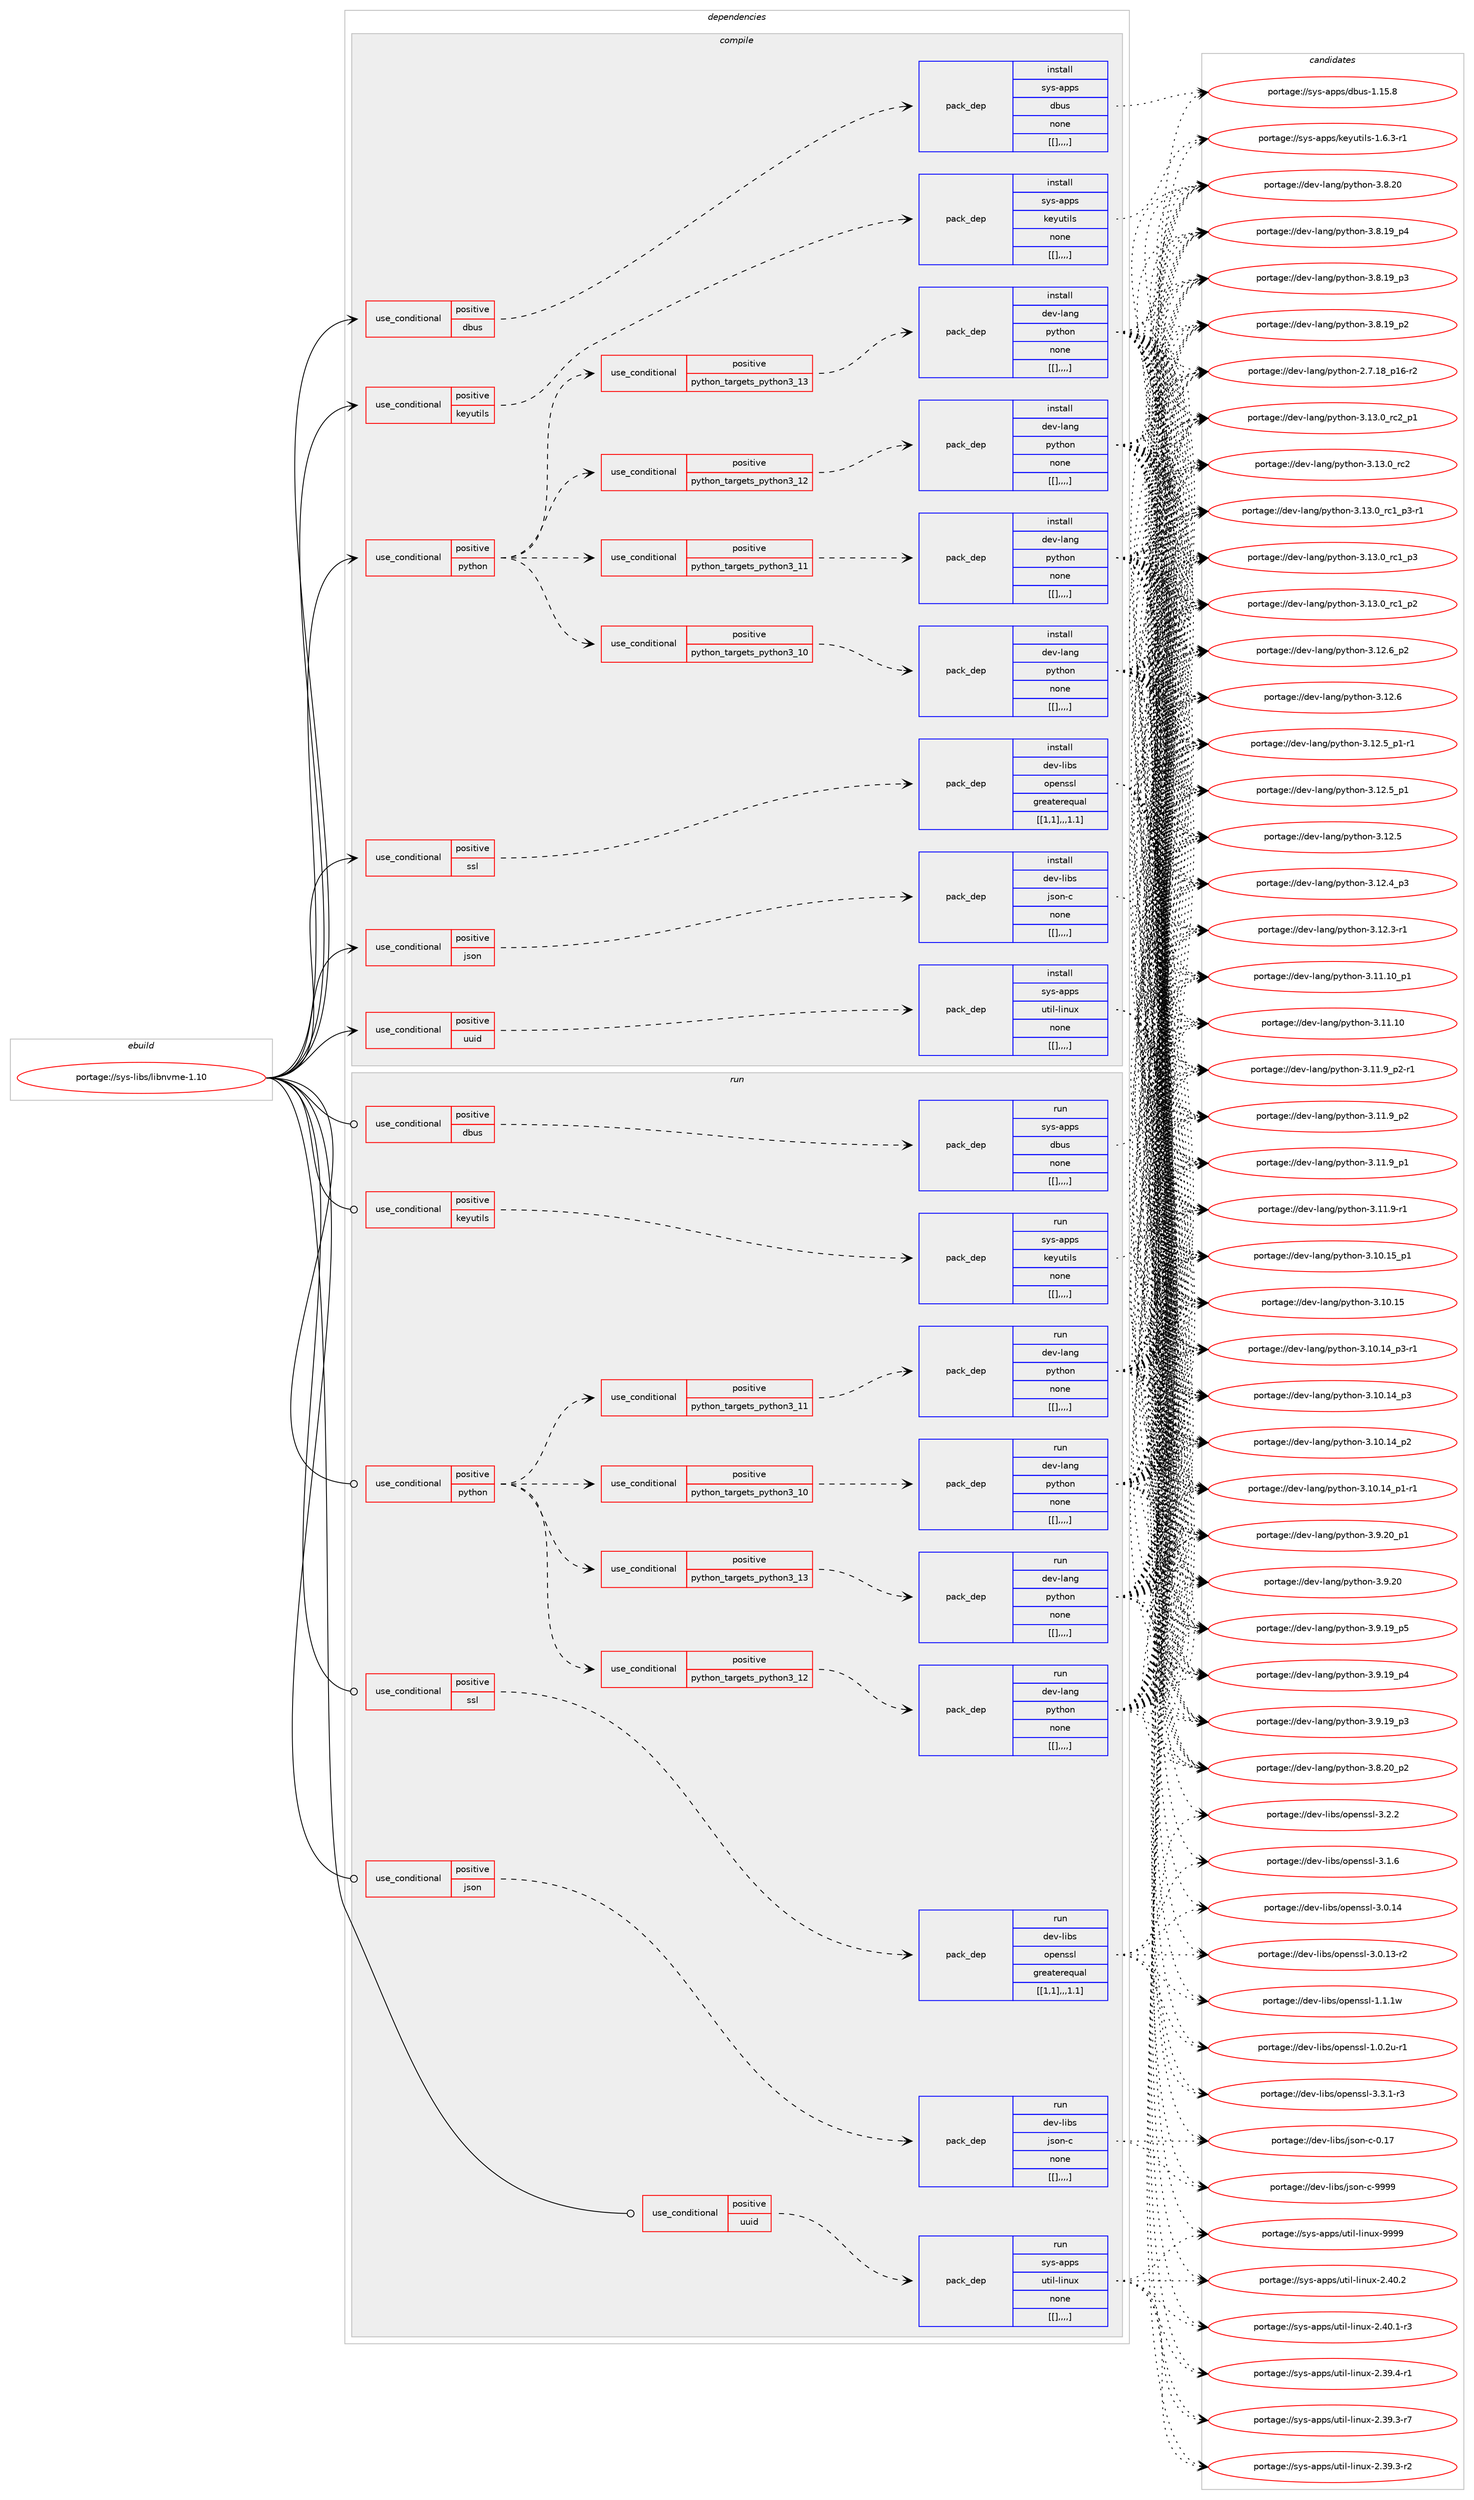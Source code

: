 digraph prolog {

# *************
# Graph options
# *************

newrank=true;
concentrate=true;
compound=true;
graph [rankdir=LR,fontname=Helvetica,fontsize=10,ranksep=1.5];#, ranksep=2.5, nodesep=0.2];
edge  [arrowhead=vee];
node  [fontname=Helvetica,fontsize=10];

# **********
# The ebuild
# **********

subgraph cluster_leftcol {
color=gray;
label=<<i>ebuild</i>>;
id [label="portage://sys-libs/libnvme-1.10", color=red, width=4, href="../sys-libs/libnvme-1.10.svg"];
}

# ****************
# The dependencies
# ****************

subgraph cluster_midcol {
color=gray;
label=<<i>dependencies</i>>;
subgraph cluster_compile {
fillcolor="#eeeeee";
style=filled;
label=<<i>compile</i>>;
subgraph cond10287 {
dependency27680 [label=<<TABLE BORDER="0" CELLBORDER="1" CELLSPACING="0" CELLPADDING="4"><TR><TD ROWSPAN="3" CELLPADDING="10">use_conditional</TD></TR><TR><TD>positive</TD></TR><TR><TD>dbus</TD></TR></TABLE>>, shape=none, color=red];
subgraph pack17315 {
dependency27681 [label=<<TABLE BORDER="0" CELLBORDER="1" CELLSPACING="0" CELLPADDING="4" WIDTH="220"><TR><TD ROWSPAN="6" CELLPADDING="30">pack_dep</TD></TR><TR><TD WIDTH="110">install</TD></TR><TR><TD>sys-apps</TD></TR><TR><TD>dbus</TD></TR><TR><TD>none</TD></TR><TR><TD>[[],,,,]</TD></TR></TABLE>>, shape=none, color=blue];
}
dependency27680:e -> dependency27681:w [weight=20,style="dashed",arrowhead="vee"];
}
id:e -> dependency27680:w [weight=20,style="solid",arrowhead="vee"];
subgraph cond10288 {
dependency27682 [label=<<TABLE BORDER="0" CELLBORDER="1" CELLSPACING="0" CELLPADDING="4"><TR><TD ROWSPAN="3" CELLPADDING="10">use_conditional</TD></TR><TR><TD>positive</TD></TR><TR><TD>json</TD></TR></TABLE>>, shape=none, color=red];
subgraph pack17316 {
dependency27683 [label=<<TABLE BORDER="0" CELLBORDER="1" CELLSPACING="0" CELLPADDING="4" WIDTH="220"><TR><TD ROWSPAN="6" CELLPADDING="30">pack_dep</TD></TR><TR><TD WIDTH="110">install</TD></TR><TR><TD>dev-libs</TD></TR><TR><TD>json-c</TD></TR><TR><TD>none</TD></TR><TR><TD>[[],,,,]</TD></TR></TABLE>>, shape=none, color=blue];
}
dependency27682:e -> dependency27683:w [weight=20,style="dashed",arrowhead="vee"];
}
id:e -> dependency27682:w [weight=20,style="solid",arrowhead="vee"];
subgraph cond10289 {
dependency27684 [label=<<TABLE BORDER="0" CELLBORDER="1" CELLSPACING="0" CELLPADDING="4"><TR><TD ROWSPAN="3" CELLPADDING="10">use_conditional</TD></TR><TR><TD>positive</TD></TR><TR><TD>keyutils</TD></TR></TABLE>>, shape=none, color=red];
subgraph pack17317 {
dependency27685 [label=<<TABLE BORDER="0" CELLBORDER="1" CELLSPACING="0" CELLPADDING="4" WIDTH="220"><TR><TD ROWSPAN="6" CELLPADDING="30">pack_dep</TD></TR><TR><TD WIDTH="110">install</TD></TR><TR><TD>sys-apps</TD></TR><TR><TD>keyutils</TD></TR><TR><TD>none</TD></TR><TR><TD>[[],,,,]</TD></TR></TABLE>>, shape=none, color=blue];
}
dependency27684:e -> dependency27685:w [weight=20,style="dashed",arrowhead="vee"];
}
id:e -> dependency27684:w [weight=20,style="solid",arrowhead="vee"];
subgraph cond10290 {
dependency27686 [label=<<TABLE BORDER="0" CELLBORDER="1" CELLSPACING="0" CELLPADDING="4"><TR><TD ROWSPAN="3" CELLPADDING="10">use_conditional</TD></TR><TR><TD>positive</TD></TR><TR><TD>python</TD></TR></TABLE>>, shape=none, color=red];
subgraph cond10291 {
dependency27687 [label=<<TABLE BORDER="0" CELLBORDER="1" CELLSPACING="0" CELLPADDING="4"><TR><TD ROWSPAN="3" CELLPADDING="10">use_conditional</TD></TR><TR><TD>positive</TD></TR><TR><TD>python_targets_python3_10</TD></TR></TABLE>>, shape=none, color=red];
subgraph pack17318 {
dependency27688 [label=<<TABLE BORDER="0" CELLBORDER="1" CELLSPACING="0" CELLPADDING="4" WIDTH="220"><TR><TD ROWSPAN="6" CELLPADDING="30">pack_dep</TD></TR><TR><TD WIDTH="110">install</TD></TR><TR><TD>dev-lang</TD></TR><TR><TD>python</TD></TR><TR><TD>none</TD></TR><TR><TD>[[],,,,]</TD></TR></TABLE>>, shape=none, color=blue];
}
dependency27687:e -> dependency27688:w [weight=20,style="dashed",arrowhead="vee"];
}
dependency27686:e -> dependency27687:w [weight=20,style="dashed",arrowhead="vee"];
subgraph cond10292 {
dependency27689 [label=<<TABLE BORDER="0" CELLBORDER="1" CELLSPACING="0" CELLPADDING="4"><TR><TD ROWSPAN="3" CELLPADDING="10">use_conditional</TD></TR><TR><TD>positive</TD></TR><TR><TD>python_targets_python3_11</TD></TR></TABLE>>, shape=none, color=red];
subgraph pack17319 {
dependency27690 [label=<<TABLE BORDER="0" CELLBORDER="1" CELLSPACING="0" CELLPADDING="4" WIDTH="220"><TR><TD ROWSPAN="6" CELLPADDING="30">pack_dep</TD></TR><TR><TD WIDTH="110">install</TD></TR><TR><TD>dev-lang</TD></TR><TR><TD>python</TD></TR><TR><TD>none</TD></TR><TR><TD>[[],,,,]</TD></TR></TABLE>>, shape=none, color=blue];
}
dependency27689:e -> dependency27690:w [weight=20,style="dashed",arrowhead="vee"];
}
dependency27686:e -> dependency27689:w [weight=20,style="dashed",arrowhead="vee"];
subgraph cond10293 {
dependency27691 [label=<<TABLE BORDER="0" CELLBORDER="1" CELLSPACING="0" CELLPADDING="4"><TR><TD ROWSPAN="3" CELLPADDING="10">use_conditional</TD></TR><TR><TD>positive</TD></TR><TR><TD>python_targets_python3_12</TD></TR></TABLE>>, shape=none, color=red];
subgraph pack17320 {
dependency27692 [label=<<TABLE BORDER="0" CELLBORDER="1" CELLSPACING="0" CELLPADDING="4" WIDTH="220"><TR><TD ROWSPAN="6" CELLPADDING="30">pack_dep</TD></TR><TR><TD WIDTH="110">install</TD></TR><TR><TD>dev-lang</TD></TR><TR><TD>python</TD></TR><TR><TD>none</TD></TR><TR><TD>[[],,,,]</TD></TR></TABLE>>, shape=none, color=blue];
}
dependency27691:e -> dependency27692:w [weight=20,style="dashed",arrowhead="vee"];
}
dependency27686:e -> dependency27691:w [weight=20,style="dashed",arrowhead="vee"];
subgraph cond10294 {
dependency27693 [label=<<TABLE BORDER="0" CELLBORDER="1" CELLSPACING="0" CELLPADDING="4"><TR><TD ROWSPAN="3" CELLPADDING="10">use_conditional</TD></TR><TR><TD>positive</TD></TR><TR><TD>python_targets_python3_13</TD></TR></TABLE>>, shape=none, color=red];
subgraph pack17321 {
dependency27694 [label=<<TABLE BORDER="0" CELLBORDER="1" CELLSPACING="0" CELLPADDING="4" WIDTH="220"><TR><TD ROWSPAN="6" CELLPADDING="30">pack_dep</TD></TR><TR><TD WIDTH="110">install</TD></TR><TR><TD>dev-lang</TD></TR><TR><TD>python</TD></TR><TR><TD>none</TD></TR><TR><TD>[[],,,,]</TD></TR></TABLE>>, shape=none, color=blue];
}
dependency27693:e -> dependency27694:w [weight=20,style="dashed",arrowhead="vee"];
}
dependency27686:e -> dependency27693:w [weight=20,style="dashed",arrowhead="vee"];
}
id:e -> dependency27686:w [weight=20,style="solid",arrowhead="vee"];
subgraph cond10295 {
dependency27695 [label=<<TABLE BORDER="0" CELLBORDER="1" CELLSPACING="0" CELLPADDING="4"><TR><TD ROWSPAN="3" CELLPADDING="10">use_conditional</TD></TR><TR><TD>positive</TD></TR><TR><TD>ssl</TD></TR></TABLE>>, shape=none, color=red];
subgraph pack17322 {
dependency27696 [label=<<TABLE BORDER="0" CELLBORDER="1" CELLSPACING="0" CELLPADDING="4" WIDTH="220"><TR><TD ROWSPAN="6" CELLPADDING="30">pack_dep</TD></TR><TR><TD WIDTH="110">install</TD></TR><TR><TD>dev-libs</TD></TR><TR><TD>openssl</TD></TR><TR><TD>greaterequal</TD></TR><TR><TD>[[1,1],,,1.1]</TD></TR></TABLE>>, shape=none, color=blue];
}
dependency27695:e -> dependency27696:w [weight=20,style="dashed",arrowhead="vee"];
}
id:e -> dependency27695:w [weight=20,style="solid",arrowhead="vee"];
subgraph cond10296 {
dependency27697 [label=<<TABLE BORDER="0" CELLBORDER="1" CELLSPACING="0" CELLPADDING="4"><TR><TD ROWSPAN="3" CELLPADDING="10">use_conditional</TD></TR><TR><TD>positive</TD></TR><TR><TD>uuid</TD></TR></TABLE>>, shape=none, color=red];
subgraph pack17323 {
dependency27698 [label=<<TABLE BORDER="0" CELLBORDER="1" CELLSPACING="0" CELLPADDING="4" WIDTH="220"><TR><TD ROWSPAN="6" CELLPADDING="30">pack_dep</TD></TR><TR><TD WIDTH="110">install</TD></TR><TR><TD>sys-apps</TD></TR><TR><TD>util-linux</TD></TR><TR><TD>none</TD></TR><TR><TD>[[],,,,]</TD></TR></TABLE>>, shape=none, color=blue];
}
dependency27697:e -> dependency27698:w [weight=20,style="dashed",arrowhead="vee"];
}
id:e -> dependency27697:w [weight=20,style="solid",arrowhead="vee"];
}
subgraph cluster_compileandrun {
fillcolor="#eeeeee";
style=filled;
label=<<i>compile and run</i>>;
}
subgraph cluster_run {
fillcolor="#eeeeee";
style=filled;
label=<<i>run</i>>;
subgraph cond10297 {
dependency27699 [label=<<TABLE BORDER="0" CELLBORDER="1" CELLSPACING="0" CELLPADDING="4"><TR><TD ROWSPAN="3" CELLPADDING="10">use_conditional</TD></TR><TR><TD>positive</TD></TR><TR><TD>dbus</TD></TR></TABLE>>, shape=none, color=red];
subgraph pack17324 {
dependency27700 [label=<<TABLE BORDER="0" CELLBORDER="1" CELLSPACING="0" CELLPADDING="4" WIDTH="220"><TR><TD ROWSPAN="6" CELLPADDING="30">pack_dep</TD></TR><TR><TD WIDTH="110">run</TD></TR><TR><TD>sys-apps</TD></TR><TR><TD>dbus</TD></TR><TR><TD>none</TD></TR><TR><TD>[[],,,,]</TD></TR></TABLE>>, shape=none, color=blue];
}
dependency27699:e -> dependency27700:w [weight=20,style="dashed",arrowhead="vee"];
}
id:e -> dependency27699:w [weight=20,style="solid",arrowhead="odot"];
subgraph cond10298 {
dependency27701 [label=<<TABLE BORDER="0" CELLBORDER="1" CELLSPACING="0" CELLPADDING="4"><TR><TD ROWSPAN="3" CELLPADDING="10">use_conditional</TD></TR><TR><TD>positive</TD></TR><TR><TD>json</TD></TR></TABLE>>, shape=none, color=red];
subgraph pack17325 {
dependency27702 [label=<<TABLE BORDER="0" CELLBORDER="1" CELLSPACING="0" CELLPADDING="4" WIDTH="220"><TR><TD ROWSPAN="6" CELLPADDING="30">pack_dep</TD></TR><TR><TD WIDTH="110">run</TD></TR><TR><TD>dev-libs</TD></TR><TR><TD>json-c</TD></TR><TR><TD>none</TD></TR><TR><TD>[[],,,,]</TD></TR></TABLE>>, shape=none, color=blue];
}
dependency27701:e -> dependency27702:w [weight=20,style="dashed",arrowhead="vee"];
}
id:e -> dependency27701:w [weight=20,style="solid",arrowhead="odot"];
subgraph cond10299 {
dependency27703 [label=<<TABLE BORDER="0" CELLBORDER="1" CELLSPACING="0" CELLPADDING="4"><TR><TD ROWSPAN="3" CELLPADDING="10">use_conditional</TD></TR><TR><TD>positive</TD></TR><TR><TD>keyutils</TD></TR></TABLE>>, shape=none, color=red];
subgraph pack17326 {
dependency27704 [label=<<TABLE BORDER="0" CELLBORDER="1" CELLSPACING="0" CELLPADDING="4" WIDTH="220"><TR><TD ROWSPAN="6" CELLPADDING="30">pack_dep</TD></TR><TR><TD WIDTH="110">run</TD></TR><TR><TD>sys-apps</TD></TR><TR><TD>keyutils</TD></TR><TR><TD>none</TD></TR><TR><TD>[[],,,,]</TD></TR></TABLE>>, shape=none, color=blue];
}
dependency27703:e -> dependency27704:w [weight=20,style="dashed",arrowhead="vee"];
}
id:e -> dependency27703:w [weight=20,style="solid",arrowhead="odot"];
subgraph cond10300 {
dependency27705 [label=<<TABLE BORDER="0" CELLBORDER="1" CELLSPACING="0" CELLPADDING="4"><TR><TD ROWSPAN="3" CELLPADDING="10">use_conditional</TD></TR><TR><TD>positive</TD></TR><TR><TD>python</TD></TR></TABLE>>, shape=none, color=red];
subgraph cond10301 {
dependency27706 [label=<<TABLE BORDER="0" CELLBORDER="1" CELLSPACING="0" CELLPADDING="4"><TR><TD ROWSPAN="3" CELLPADDING="10">use_conditional</TD></TR><TR><TD>positive</TD></TR><TR><TD>python_targets_python3_10</TD></TR></TABLE>>, shape=none, color=red];
subgraph pack17327 {
dependency27707 [label=<<TABLE BORDER="0" CELLBORDER="1" CELLSPACING="0" CELLPADDING="4" WIDTH="220"><TR><TD ROWSPAN="6" CELLPADDING="30">pack_dep</TD></TR><TR><TD WIDTH="110">run</TD></TR><TR><TD>dev-lang</TD></TR><TR><TD>python</TD></TR><TR><TD>none</TD></TR><TR><TD>[[],,,,]</TD></TR></TABLE>>, shape=none, color=blue];
}
dependency27706:e -> dependency27707:w [weight=20,style="dashed",arrowhead="vee"];
}
dependency27705:e -> dependency27706:w [weight=20,style="dashed",arrowhead="vee"];
subgraph cond10302 {
dependency27708 [label=<<TABLE BORDER="0" CELLBORDER="1" CELLSPACING="0" CELLPADDING="4"><TR><TD ROWSPAN="3" CELLPADDING="10">use_conditional</TD></TR><TR><TD>positive</TD></TR><TR><TD>python_targets_python3_11</TD></TR></TABLE>>, shape=none, color=red];
subgraph pack17328 {
dependency27709 [label=<<TABLE BORDER="0" CELLBORDER="1" CELLSPACING="0" CELLPADDING="4" WIDTH="220"><TR><TD ROWSPAN="6" CELLPADDING="30">pack_dep</TD></TR><TR><TD WIDTH="110">run</TD></TR><TR><TD>dev-lang</TD></TR><TR><TD>python</TD></TR><TR><TD>none</TD></TR><TR><TD>[[],,,,]</TD></TR></TABLE>>, shape=none, color=blue];
}
dependency27708:e -> dependency27709:w [weight=20,style="dashed",arrowhead="vee"];
}
dependency27705:e -> dependency27708:w [weight=20,style="dashed",arrowhead="vee"];
subgraph cond10303 {
dependency27710 [label=<<TABLE BORDER="0" CELLBORDER="1" CELLSPACING="0" CELLPADDING="4"><TR><TD ROWSPAN="3" CELLPADDING="10">use_conditional</TD></TR><TR><TD>positive</TD></TR><TR><TD>python_targets_python3_12</TD></TR></TABLE>>, shape=none, color=red];
subgraph pack17329 {
dependency27711 [label=<<TABLE BORDER="0" CELLBORDER="1" CELLSPACING="0" CELLPADDING="4" WIDTH="220"><TR><TD ROWSPAN="6" CELLPADDING="30">pack_dep</TD></TR><TR><TD WIDTH="110">run</TD></TR><TR><TD>dev-lang</TD></TR><TR><TD>python</TD></TR><TR><TD>none</TD></TR><TR><TD>[[],,,,]</TD></TR></TABLE>>, shape=none, color=blue];
}
dependency27710:e -> dependency27711:w [weight=20,style="dashed",arrowhead="vee"];
}
dependency27705:e -> dependency27710:w [weight=20,style="dashed",arrowhead="vee"];
subgraph cond10304 {
dependency27712 [label=<<TABLE BORDER="0" CELLBORDER="1" CELLSPACING="0" CELLPADDING="4"><TR><TD ROWSPAN="3" CELLPADDING="10">use_conditional</TD></TR><TR><TD>positive</TD></TR><TR><TD>python_targets_python3_13</TD></TR></TABLE>>, shape=none, color=red];
subgraph pack17330 {
dependency27713 [label=<<TABLE BORDER="0" CELLBORDER="1" CELLSPACING="0" CELLPADDING="4" WIDTH="220"><TR><TD ROWSPAN="6" CELLPADDING="30">pack_dep</TD></TR><TR><TD WIDTH="110">run</TD></TR><TR><TD>dev-lang</TD></TR><TR><TD>python</TD></TR><TR><TD>none</TD></TR><TR><TD>[[],,,,]</TD></TR></TABLE>>, shape=none, color=blue];
}
dependency27712:e -> dependency27713:w [weight=20,style="dashed",arrowhead="vee"];
}
dependency27705:e -> dependency27712:w [weight=20,style="dashed",arrowhead="vee"];
}
id:e -> dependency27705:w [weight=20,style="solid",arrowhead="odot"];
subgraph cond10305 {
dependency27714 [label=<<TABLE BORDER="0" CELLBORDER="1" CELLSPACING="0" CELLPADDING="4"><TR><TD ROWSPAN="3" CELLPADDING="10">use_conditional</TD></TR><TR><TD>positive</TD></TR><TR><TD>ssl</TD></TR></TABLE>>, shape=none, color=red];
subgraph pack17331 {
dependency27715 [label=<<TABLE BORDER="0" CELLBORDER="1" CELLSPACING="0" CELLPADDING="4" WIDTH="220"><TR><TD ROWSPAN="6" CELLPADDING="30">pack_dep</TD></TR><TR><TD WIDTH="110">run</TD></TR><TR><TD>dev-libs</TD></TR><TR><TD>openssl</TD></TR><TR><TD>greaterequal</TD></TR><TR><TD>[[1,1],,,1.1]</TD></TR></TABLE>>, shape=none, color=blue];
}
dependency27714:e -> dependency27715:w [weight=20,style="dashed",arrowhead="vee"];
}
id:e -> dependency27714:w [weight=20,style="solid",arrowhead="odot"];
subgraph cond10306 {
dependency27716 [label=<<TABLE BORDER="0" CELLBORDER="1" CELLSPACING="0" CELLPADDING="4"><TR><TD ROWSPAN="3" CELLPADDING="10">use_conditional</TD></TR><TR><TD>positive</TD></TR><TR><TD>uuid</TD></TR></TABLE>>, shape=none, color=red];
subgraph pack17332 {
dependency27717 [label=<<TABLE BORDER="0" CELLBORDER="1" CELLSPACING="0" CELLPADDING="4" WIDTH="220"><TR><TD ROWSPAN="6" CELLPADDING="30">pack_dep</TD></TR><TR><TD WIDTH="110">run</TD></TR><TR><TD>sys-apps</TD></TR><TR><TD>util-linux</TD></TR><TR><TD>none</TD></TR><TR><TD>[[],,,,]</TD></TR></TABLE>>, shape=none, color=blue];
}
dependency27716:e -> dependency27717:w [weight=20,style="dashed",arrowhead="vee"];
}
id:e -> dependency27716:w [weight=20,style="solid",arrowhead="odot"];
}
}

# **************
# The candidates
# **************

subgraph cluster_choices {
rank=same;
color=gray;
label=<<i>candidates</i>>;

subgraph choice17315 {
color=black;
nodesep=1;
choice1151211154597112112115471009811711545494649534656 [label="portage://sys-apps/dbus-1.15.8", color=red, width=4,href="../sys-apps/dbus-1.15.8.svg"];
dependency27681:e -> choice1151211154597112112115471009811711545494649534656:w [style=dotted,weight="100"];
}
subgraph choice17316 {
color=black;
nodesep=1;
choice10010111845108105981154710611511111045994557575757 [label="portage://dev-libs/json-c-9999", color=red, width=4,href="../dev-libs/json-c-9999.svg"];
choice10010111845108105981154710611511111045994548464955 [label="portage://dev-libs/json-c-0.17", color=red, width=4,href="../dev-libs/json-c-0.17.svg"];
dependency27683:e -> choice10010111845108105981154710611511111045994557575757:w [style=dotted,weight="100"];
dependency27683:e -> choice10010111845108105981154710611511111045994548464955:w [style=dotted,weight="100"];
}
subgraph choice17317 {
color=black;
nodesep=1;
choice1151211154597112112115471071011211171161051081154549465446514511449 [label="portage://sys-apps/keyutils-1.6.3-r1", color=red, width=4,href="../sys-apps/keyutils-1.6.3-r1.svg"];
dependency27685:e -> choice1151211154597112112115471071011211171161051081154549465446514511449:w [style=dotted,weight="100"];
}
subgraph choice17318 {
color=black;
nodesep=1;
choice100101118451089711010347112121116104111110455146495146489511499509511249 [label="portage://dev-lang/python-3.13.0_rc2_p1", color=red, width=4,href="../dev-lang/python-3.13.0_rc2_p1.svg"];
choice10010111845108971101034711212111610411111045514649514648951149950 [label="portage://dev-lang/python-3.13.0_rc2", color=red, width=4,href="../dev-lang/python-3.13.0_rc2.svg"];
choice1001011184510897110103471121211161041111104551464951464895114994995112514511449 [label="portage://dev-lang/python-3.13.0_rc1_p3-r1", color=red, width=4,href="../dev-lang/python-3.13.0_rc1_p3-r1.svg"];
choice100101118451089711010347112121116104111110455146495146489511499499511251 [label="portage://dev-lang/python-3.13.0_rc1_p3", color=red, width=4,href="../dev-lang/python-3.13.0_rc1_p3.svg"];
choice100101118451089711010347112121116104111110455146495146489511499499511250 [label="portage://dev-lang/python-3.13.0_rc1_p2", color=red, width=4,href="../dev-lang/python-3.13.0_rc1_p2.svg"];
choice100101118451089711010347112121116104111110455146495046549511250 [label="portage://dev-lang/python-3.12.6_p2", color=red, width=4,href="../dev-lang/python-3.12.6_p2.svg"];
choice10010111845108971101034711212111610411111045514649504654 [label="portage://dev-lang/python-3.12.6", color=red, width=4,href="../dev-lang/python-3.12.6.svg"];
choice1001011184510897110103471121211161041111104551464950465395112494511449 [label="portage://dev-lang/python-3.12.5_p1-r1", color=red, width=4,href="../dev-lang/python-3.12.5_p1-r1.svg"];
choice100101118451089711010347112121116104111110455146495046539511249 [label="portage://dev-lang/python-3.12.5_p1", color=red, width=4,href="../dev-lang/python-3.12.5_p1.svg"];
choice10010111845108971101034711212111610411111045514649504653 [label="portage://dev-lang/python-3.12.5", color=red, width=4,href="../dev-lang/python-3.12.5.svg"];
choice100101118451089711010347112121116104111110455146495046529511251 [label="portage://dev-lang/python-3.12.4_p3", color=red, width=4,href="../dev-lang/python-3.12.4_p3.svg"];
choice100101118451089711010347112121116104111110455146495046514511449 [label="portage://dev-lang/python-3.12.3-r1", color=red, width=4,href="../dev-lang/python-3.12.3-r1.svg"];
choice10010111845108971101034711212111610411111045514649494649489511249 [label="portage://dev-lang/python-3.11.10_p1", color=red, width=4,href="../dev-lang/python-3.11.10_p1.svg"];
choice1001011184510897110103471121211161041111104551464949464948 [label="portage://dev-lang/python-3.11.10", color=red, width=4,href="../dev-lang/python-3.11.10.svg"];
choice1001011184510897110103471121211161041111104551464949465795112504511449 [label="portage://dev-lang/python-3.11.9_p2-r1", color=red, width=4,href="../dev-lang/python-3.11.9_p2-r1.svg"];
choice100101118451089711010347112121116104111110455146494946579511250 [label="portage://dev-lang/python-3.11.9_p2", color=red, width=4,href="../dev-lang/python-3.11.9_p2.svg"];
choice100101118451089711010347112121116104111110455146494946579511249 [label="portage://dev-lang/python-3.11.9_p1", color=red, width=4,href="../dev-lang/python-3.11.9_p1.svg"];
choice100101118451089711010347112121116104111110455146494946574511449 [label="portage://dev-lang/python-3.11.9-r1", color=red, width=4,href="../dev-lang/python-3.11.9-r1.svg"];
choice10010111845108971101034711212111610411111045514649484649539511249 [label="portage://dev-lang/python-3.10.15_p1", color=red, width=4,href="../dev-lang/python-3.10.15_p1.svg"];
choice1001011184510897110103471121211161041111104551464948464953 [label="portage://dev-lang/python-3.10.15", color=red, width=4,href="../dev-lang/python-3.10.15.svg"];
choice100101118451089711010347112121116104111110455146494846495295112514511449 [label="portage://dev-lang/python-3.10.14_p3-r1", color=red, width=4,href="../dev-lang/python-3.10.14_p3-r1.svg"];
choice10010111845108971101034711212111610411111045514649484649529511251 [label="portage://dev-lang/python-3.10.14_p3", color=red, width=4,href="../dev-lang/python-3.10.14_p3.svg"];
choice10010111845108971101034711212111610411111045514649484649529511250 [label="portage://dev-lang/python-3.10.14_p2", color=red, width=4,href="../dev-lang/python-3.10.14_p2.svg"];
choice100101118451089711010347112121116104111110455146494846495295112494511449 [label="portage://dev-lang/python-3.10.14_p1-r1", color=red, width=4,href="../dev-lang/python-3.10.14_p1-r1.svg"];
choice100101118451089711010347112121116104111110455146574650489511249 [label="portage://dev-lang/python-3.9.20_p1", color=red, width=4,href="../dev-lang/python-3.9.20_p1.svg"];
choice10010111845108971101034711212111610411111045514657465048 [label="portage://dev-lang/python-3.9.20", color=red, width=4,href="../dev-lang/python-3.9.20.svg"];
choice100101118451089711010347112121116104111110455146574649579511253 [label="portage://dev-lang/python-3.9.19_p5", color=red, width=4,href="../dev-lang/python-3.9.19_p5.svg"];
choice100101118451089711010347112121116104111110455146574649579511252 [label="portage://dev-lang/python-3.9.19_p4", color=red, width=4,href="../dev-lang/python-3.9.19_p4.svg"];
choice100101118451089711010347112121116104111110455146574649579511251 [label="portage://dev-lang/python-3.9.19_p3", color=red, width=4,href="../dev-lang/python-3.9.19_p3.svg"];
choice100101118451089711010347112121116104111110455146564650489511250 [label="portage://dev-lang/python-3.8.20_p2", color=red, width=4,href="../dev-lang/python-3.8.20_p2.svg"];
choice10010111845108971101034711212111610411111045514656465048 [label="portage://dev-lang/python-3.8.20", color=red, width=4,href="../dev-lang/python-3.8.20.svg"];
choice100101118451089711010347112121116104111110455146564649579511252 [label="portage://dev-lang/python-3.8.19_p4", color=red, width=4,href="../dev-lang/python-3.8.19_p4.svg"];
choice100101118451089711010347112121116104111110455146564649579511251 [label="portage://dev-lang/python-3.8.19_p3", color=red, width=4,href="../dev-lang/python-3.8.19_p3.svg"];
choice100101118451089711010347112121116104111110455146564649579511250 [label="portage://dev-lang/python-3.8.19_p2", color=red, width=4,href="../dev-lang/python-3.8.19_p2.svg"];
choice100101118451089711010347112121116104111110455046554649569511249544511450 [label="portage://dev-lang/python-2.7.18_p16-r2", color=red, width=4,href="../dev-lang/python-2.7.18_p16-r2.svg"];
dependency27688:e -> choice100101118451089711010347112121116104111110455146495146489511499509511249:w [style=dotted,weight="100"];
dependency27688:e -> choice10010111845108971101034711212111610411111045514649514648951149950:w [style=dotted,weight="100"];
dependency27688:e -> choice1001011184510897110103471121211161041111104551464951464895114994995112514511449:w [style=dotted,weight="100"];
dependency27688:e -> choice100101118451089711010347112121116104111110455146495146489511499499511251:w [style=dotted,weight="100"];
dependency27688:e -> choice100101118451089711010347112121116104111110455146495146489511499499511250:w [style=dotted,weight="100"];
dependency27688:e -> choice100101118451089711010347112121116104111110455146495046549511250:w [style=dotted,weight="100"];
dependency27688:e -> choice10010111845108971101034711212111610411111045514649504654:w [style=dotted,weight="100"];
dependency27688:e -> choice1001011184510897110103471121211161041111104551464950465395112494511449:w [style=dotted,weight="100"];
dependency27688:e -> choice100101118451089711010347112121116104111110455146495046539511249:w [style=dotted,weight="100"];
dependency27688:e -> choice10010111845108971101034711212111610411111045514649504653:w [style=dotted,weight="100"];
dependency27688:e -> choice100101118451089711010347112121116104111110455146495046529511251:w [style=dotted,weight="100"];
dependency27688:e -> choice100101118451089711010347112121116104111110455146495046514511449:w [style=dotted,weight="100"];
dependency27688:e -> choice10010111845108971101034711212111610411111045514649494649489511249:w [style=dotted,weight="100"];
dependency27688:e -> choice1001011184510897110103471121211161041111104551464949464948:w [style=dotted,weight="100"];
dependency27688:e -> choice1001011184510897110103471121211161041111104551464949465795112504511449:w [style=dotted,weight="100"];
dependency27688:e -> choice100101118451089711010347112121116104111110455146494946579511250:w [style=dotted,weight="100"];
dependency27688:e -> choice100101118451089711010347112121116104111110455146494946579511249:w [style=dotted,weight="100"];
dependency27688:e -> choice100101118451089711010347112121116104111110455146494946574511449:w [style=dotted,weight="100"];
dependency27688:e -> choice10010111845108971101034711212111610411111045514649484649539511249:w [style=dotted,weight="100"];
dependency27688:e -> choice1001011184510897110103471121211161041111104551464948464953:w [style=dotted,weight="100"];
dependency27688:e -> choice100101118451089711010347112121116104111110455146494846495295112514511449:w [style=dotted,weight="100"];
dependency27688:e -> choice10010111845108971101034711212111610411111045514649484649529511251:w [style=dotted,weight="100"];
dependency27688:e -> choice10010111845108971101034711212111610411111045514649484649529511250:w [style=dotted,weight="100"];
dependency27688:e -> choice100101118451089711010347112121116104111110455146494846495295112494511449:w [style=dotted,weight="100"];
dependency27688:e -> choice100101118451089711010347112121116104111110455146574650489511249:w [style=dotted,weight="100"];
dependency27688:e -> choice10010111845108971101034711212111610411111045514657465048:w [style=dotted,weight="100"];
dependency27688:e -> choice100101118451089711010347112121116104111110455146574649579511253:w [style=dotted,weight="100"];
dependency27688:e -> choice100101118451089711010347112121116104111110455146574649579511252:w [style=dotted,weight="100"];
dependency27688:e -> choice100101118451089711010347112121116104111110455146574649579511251:w [style=dotted,weight="100"];
dependency27688:e -> choice100101118451089711010347112121116104111110455146564650489511250:w [style=dotted,weight="100"];
dependency27688:e -> choice10010111845108971101034711212111610411111045514656465048:w [style=dotted,weight="100"];
dependency27688:e -> choice100101118451089711010347112121116104111110455146564649579511252:w [style=dotted,weight="100"];
dependency27688:e -> choice100101118451089711010347112121116104111110455146564649579511251:w [style=dotted,weight="100"];
dependency27688:e -> choice100101118451089711010347112121116104111110455146564649579511250:w [style=dotted,weight="100"];
dependency27688:e -> choice100101118451089711010347112121116104111110455046554649569511249544511450:w [style=dotted,weight="100"];
}
subgraph choice17319 {
color=black;
nodesep=1;
choice100101118451089711010347112121116104111110455146495146489511499509511249 [label="portage://dev-lang/python-3.13.0_rc2_p1", color=red, width=4,href="../dev-lang/python-3.13.0_rc2_p1.svg"];
choice10010111845108971101034711212111610411111045514649514648951149950 [label="portage://dev-lang/python-3.13.0_rc2", color=red, width=4,href="../dev-lang/python-3.13.0_rc2.svg"];
choice1001011184510897110103471121211161041111104551464951464895114994995112514511449 [label="portage://dev-lang/python-3.13.0_rc1_p3-r1", color=red, width=4,href="../dev-lang/python-3.13.0_rc1_p3-r1.svg"];
choice100101118451089711010347112121116104111110455146495146489511499499511251 [label="portage://dev-lang/python-3.13.0_rc1_p3", color=red, width=4,href="../dev-lang/python-3.13.0_rc1_p3.svg"];
choice100101118451089711010347112121116104111110455146495146489511499499511250 [label="portage://dev-lang/python-3.13.0_rc1_p2", color=red, width=4,href="../dev-lang/python-3.13.0_rc1_p2.svg"];
choice100101118451089711010347112121116104111110455146495046549511250 [label="portage://dev-lang/python-3.12.6_p2", color=red, width=4,href="../dev-lang/python-3.12.6_p2.svg"];
choice10010111845108971101034711212111610411111045514649504654 [label="portage://dev-lang/python-3.12.6", color=red, width=4,href="../dev-lang/python-3.12.6.svg"];
choice1001011184510897110103471121211161041111104551464950465395112494511449 [label="portage://dev-lang/python-3.12.5_p1-r1", color=red, width=4,href="../dev-lang/python-3.12.5_p1-r1.svg"];
choice100101118451089711010347112121116104111110455146495046539511249 [label="portage://dev-lang/python-3.12.5_p1", color=red, width=4,href="../dev-lang/python-3.12.5_p1.svg"];
choice10010111845108971101034711212111610411111045514649504653 [label="portage://dev-lang/python-3.12.5", color=red, width=4,href="../dev-lang/python-3.12.5.svg"];
choice100101118451089711010347112121116104111110455146495046529511251 [label="portage://dev-lang/python-3.12.4_p3", color=red, width=4,href="../dev-lang/python-3.12.4_p3.svg"];
choice100101118451089711010347112121116104111110455146495046514511449 [label="portage://dev-lang/python-3.12.3-r1", color=red, width=4,href="../dev-lang/python-3.12.3-r1.svg"];
choice10010111845108971101034711212111610411111045514649494649489511249 [label="portage://dev-lang/python-3.11.10_p1", color=red, width=4,href="../dev-lang/python-3.11.10_p1.svg"];
choice1001011184510897110103471121211161041111104551464949464948 [label="portage://dev-lang/python-3.11.10", color=red, width=4,href="../dev-lang/python-3.11.10.svg"];
choice1001011184510897110103471121211161041111104551464949465795112504511449 [label="portage://dev-lang/python-3.11.9_p2-r1", color=red, width=4,href="../dev-lang/python-3.11.9_p2-r1.svg"];
choice100101118451089711010347112121116104111110455146494946579511250 [label="portage://dev-lang/python-3.11.9_p2", color=red, width=4,href="../dev-lang/python-3.11.9_p2.svg"];
choice100101118451089711010347112121116104111110455146494946579511249 [label="portage://dev-lang/python-3.11.9_p1", color=red, width=4,href="../dev-lang/python-3.11.9_p1.svg"];
choice100101118451089711010347112121116104111110455146494946574511449 [label="portage://dev-lang/python-3.11.9-r1", color=red, width=4,href="../dev-lang/python-3.11.9-r1.svg"];
choice10010111845108971101034711212111610411111045514649484649539511249 [label="portage://dev-lang/python-3.10.15_p1", color=red, width=4,href="../dev-lang/python-3.10.15_p1.svg"];
choice1001011184510897110103471121211161041111104551464948464953 [label="portage://dev-lang/python-3.10.15", color=red, width=4,href="../dev-lang/python-3.10.15.svg"];
choice100101118451089711010347112121116104111110455146494846495295112514511449 [label="portage://dev-lang/python-3.10.14_p3-r1", color=red, width=4,href="../dev-lang/python-3.10.14_p3-r1.svg"];
choice10010111845108971101034711212111610411111045514649484649529511251 [label="portage://dev-lang/python-3.10.14_p3", color=red, width=4,href="../dev-lang/python-3.10.14_p3.svg"];
choice10010111845108971101034711212111610411111045514649484649529511250 [label="portage://dev-lang/python-3.10.14_p2", color=red, width=4,href="../dev-lang/python-3.10.14_p2.svg"];
choice100101118451089711010347112121116104111110455146494846495295112494511449 [label="portage://dev-lang/python-3.10.14_p1-r1", color=red, width=4,href="../dev-lang/python-3.10.14_p1-r1.svg"];
choice100101118451089711010347112121116104111110455146574650489511249 [label="portage://dev-lang/python-3.9.20_p1", color=red, width=4,href="../dev-lang/python-3.9.20_p1.svg"];
choice10010111845108971101034711212111610411111045514657465048 [label="portage://dev-lang/python-3.9.20", color=red, width=4,href="../dev-lang/python-3.9.20.svg"];
choice100101118451089711010347112121116104111110455146574649579511253 [label="portage://dev-lang/python-3.9.19_p5", color=red, width=4,href="../dev-lang/python-3.9.19_p5.svg"];
choice100101118451089711010347112121116104111110455146574649579511252 [label="portage://dev-lang/python-3.9.19_p4", color=red, width=4,href="../dev-lang/python-3.9.19_p4.svg"];
choice100101118451089711010347112121116104111110455146574649579511251 [label="portage://dev-lang/python-3.9.19_p3", color=red, width=4,href="../dev-lang/python-3.9.19_p3.svg"];
choice100101118451089711010347112121116104111110455146564650489511250 [label="portage://dev-lang/python-3.8.20_p2", color=red, width=4,href="../dev-lang/python-3.8.20_p2.svg"];
choice10010111845108971101034711212111610411111045514656465048 [label="portage://dev-lang/python-3.8.20", color=red, width=4,href="../dev-lang/python-3.8.20.svg"];
choice100101118451089711010347112121116104111110455146564649579511252 [label="portage://dev-lang/python-3.8.19_p4", color=red, width=4,href="../dev-lang/python-3.8.19_p4.svg"];
choice100101118451089711010347112121116104111110455146564649579511251 [label="portage://dev-lang/python-3.8.19_p3", color=red, width=4,href="../dev-lang/python-3.8.19_p3.svg"];
choice100101118451089711010347112121116104111110455146564649579511250 [label="portage://dev-lang/python-3.8.19_p2", color=red, width=4,href="../dev-lang/python-3.8.19_p2.svg"];
choice100101118451089711010347112121116104111110455046554649569511249544511450 [label="portage://dev-lang/python-2.7.18_p16-r2", color=red, width=4,href="../dev-lang/python-2.7.18_p16-r2.svg"];
dependency27690:e -> choice100101118451089711010347112121116104111110455146495146489511499509511249:w [style=dotted,weight="100"];
dependency27690:e -> choice10010111845108971101034711212111610411111045514649514648951149950:w [style=dotted,weight="100"];
dependency27690:e -> choice1001011184510897110103471121211161041111104551464951464895114994995112514511449:w [style=dotted,weight="100"];
dependency27690:e -> choice100101118451089711010347112121116104111110455146495146489511499499511251:w [style=dotted,weight="100"];
dependency27690:e -> choice100101118451089711010347112121116104111110455146495146489511499499511250:w [style=dotted,weight="100"];
dependency27690:e -> choice100101118451089711010347112121116104111110455146495046549511250:w [style=dotted,weight="100"];
dependency27690:e -> choice10010111845108971101034711212111610411111045514649504654:w [style=dotted,weight="100"];
dependency27690:e -> choice1001011184510897110103471121211161041111104551464950465395112494511449:w [style=dotted,weight="100"];
dependency27690:e -> choice100101118451089711010347112121116104111110455146495046539511249:w [style=dotted,weight="100"];
dependency27690:e -> choice10010111845108971101034711212111610411111045514649504653:w [style=dotted,weight="100"];
dependency27690:e -> choice100101118451089711010347112121116104111110455146495046529511251:w [style=dotted,weight="100"];
dependency27690:e -> choice100101118451089711010347112121116104111110455146495046514511449:w [style=dotted,weight="100"];
dependency27690:e -> choice10010111845108971101034711212111610411111045514649494649489511249:w [style=dotted,weight="100"];
dependency27690:e -> choice1001011184510897110103471121211161041111104551464949464948:w [style=dotted,weight="100"];
dependency27690:e -> choice1001011184510897110103471121211161041111104551464949465795112504511449:w [style=dotted,weight="100"];
dependency27690:e -> choice100101118451089711010347112121116104111110455146494946579511250:w [style=dotted,weight="100"];
dependency27690:e -> choice100101118451089711010347112121116104111110455146494946579511249:w [style=dotted,weight="100"];
dependency27690:e -> choice100101118451089711010347112121116104111110455146494946574511449:w [style=dotted,weight="100"];
dependency27690:e -> choice10010111845108971101034711212111610411111045514649484649539511249:w [style=dotted,weight="100"];
dependency27690:e -> choice1001011184510897110103471121211161041111104551464948464953:w [style=dotted,weight="100"];
dependency27690:e -> choice100101118451089711010347112121116104111110455146494846495295112514511449:w [style=dotted,weight="100"];
dependency27690:e -> choice10010111845108971101034711212111610411111045514649484649529511251:w [style=dotted,weight="100"];
dependency27690:e -> choice10010111845108971101034711212111610411111045514649484649529511250:w [style=dotted,weight="100"];
dependency27690:e -> choice100101118451089711010347112121116104111110455146494846495295112494511449:w [style=dotted,weight="100"];
dependency27690:e -> choice100101118451089711010347112121116104111110455146574650489511249:w [style=dotted,weight="100"];
dependency27690:e -> choice10010111845108971101034711212111610411111045514657465048:w [style=dotted,weight="100"];
dependency27690:e -> choice100101118451089711010347112121116104111110455146574649579511253:w [style=dotted,weight="100"];
dependency27690:e -> choice100101118451089711010347112121116104111110455146574649579511252:w [style=dotted,weight="100"];
dependency27690:e -> choice100101118451089711010347112121116104111110455146574649579511251:w [style=dotted,weight="100"];
dependency27690:e -> choice100101118451089711010347112121116104111110455146564650489511250:w [style=dotted,weight="100"];
dependency27690:e -> choice10010111845108971101034711212111610411111045514656465048:w [style=dotted,weight="100"];
dependency27690:e -> choice100101118451089711010347112121116104111110455146564649579511252:w [style=dotted,weight="100"];
dependency27690:e -> choice100101118451089711010347112121116104111110455146564649579511251:w [style=dotted,weight="100"];
dependency27690:e -> choice100101118451089711010347112121116104111110455146564649579511250:w [style=dotted,weight="100"];
dependency27690:e -> choice100101118451089711010347112121116104111110455046554649569511249544511450:w [style=dotted,weight="100"];
}
subgraph choice17320 {
color=black;
nodesep=1;
choice100101118451089711010347112121116104111110455146495146489511499509511249 [label="portage://dev-lang/python-3.13.0_rc2_p1", color=red, width=4,href="../dev-lang/python-3.13.0_rc2_p1.svg"];
choice10010111845108971101034711212111610411111045514649514648951149950 [label="portage://dev-lang/python-3.13.0_rc2", color=red, width=4,href="../dev-lang/python-3.13.0_rc2.svg"];
choice1001011184510897110103471121211161041111104551464951464895114994995112514511449 [label="portage://dev-lang/python-3.13.0_rc1_p3-r1", color=red, width=4,href="../dev-lang/python-3.13.0_rc1_p3-r1.svg"];
choice100101118451089711010347112121116104111110455146495146489511499499511251 [label="portage://dev-lang/python-3.13.0_rc1_p3", color=red, width=4,href="../dev-lang/python-3.13.0_rc1_p3.svg"];
choice100101118451089711010347112121116104111110455146495146489511499499511250 [label="portage://dev-lang/python-3.13.0_rc1_p2", color=red, width=4,href="../dev-lang/python-3.13.0_rc1_p2.svg"];
choice100101118451089711010347112121116104111110455146495046549511250 [label="portage://dev-lang/python-3.12.6_p2", color=red, width=4,href="../dev-lang/python-3.12.6_p2.svg"];
choice10010111845108971101034711212111610411111045514649504654 [label="portage://dev-lang/python-3.12.6", color=red, width=4,href="../dev-lang/python-3.12.6.svg"];
choice1001011184510897110103471121211161041111104551464950465395112494511449 [label="portage://dev-lang/python-3.12.5_p1-r1", color=red, width=4,href="../dev-lang/python-3.12.5_p1-r1.svg"];
choice100101118451089711010347112121116104111110455146495046539511249 [label="portage://dev-lang/python-3.12.5_p1", color=red, width=4,href="../dev-lang/python-3.12.5_p1.svg"];
choice10010111845108971101034711212111610411111045514649504653 [label="portage://dev-lang/python-3.12.5", color=red, width=4,href="../dev-lang/python-3.12.5.svg"];
choice100101118451089711010347112121116104111110455146495046529511251 [label="portage://dev-lang/python-3.12.4_p3", color=red, width=4,href="../dev-lang/python-3.12.4_p3.svg"];
choice100101118451089711010347112121116104111110455146495046514511449 [label="portage://dev-lang/python-3.12.3-r1", color=red, width=4,href="../dev-lang/python-3.12.3-r1.svg"];
choice10010111845108971101034711212111610411111045514649494649489511249 [label="portage://dev-lang/python-3.11.10_p1", color=red, width=4,href="../dev-lang/python-3.11.10_p1.svg"];
choice1001011184510897110103471121211161041111104551464949464948 [label="portage://dev-lang/python-3.11.10", color=red, width=4,href="../dev-lang/python-3.11.10.svg"];
choice1001011184510897110103471121211161041111104551464949465795112504511449 [label="portage://dev-lang/python-3.11.9_p2-r1", color=red, width=4,href="../dev-lang/python-3.11.9_p2-r1.svg"];
choice100101118451089711010347112121116104111110455146494946579511250 [label="portage://dev-lang/python-3.11.9_p2", color=red, width=4,href="../dev-lang/python-3.11.9_p2.svg"];
choice100101118451089711010347112121116104111110455146494946579511249 [label="portage://dev-lang/python-3.11.9_p1", color=red, width=4,href="../dev-lang/python-3.11.9_p1.svg"];
choice100101118451089711010347112121116104111110455146494946574511449 [label="portage://dev-lang/python-3.11.9-r1", color=red, width=4,href="../dev-lang/python-3.11.9-r1.svg"];
choice10010111845108971101034711212111610411111045514649484649539511249 [label="portage://dev-lang/python-3.10.15_p1", color=red, width=4,href="../dev-lang/python-3.10.15_p1.svg"];
choice1001011184510897110103471121211161041111104551464948464953 [label="portage://dev-lang/python-3.10.15", color=red, width=4,href="../dev-lang/python-3.10.15.svg"];
choice100101118451089711010347112121116104111110455146494846495295112514511449 [label="portage://dev-lang/python-3.10.14_p3-r1", color=red, width=4,href="../dev-lang/python-3.10.14_p3-r1.svg"];
choice10010111845108971101034711212111610411111045514649484649529511251 [label="portage://dev-lang/python-3.10.14_p3", color=red, width=4,href="../dev-lang/python-3.10.14_p3.svg"];
choice10010111845108971101034711212111610411111045514649484649529511250 [label="portage://dev-lang/python-3.10.14_p2", color=red, width=4,href="../dev-lang/python-3.10.14_p2.svg"];
choice100101118451089711010347112121116104111110455146494846495295112494511449 [label="portage://dev-lang/python-3.10.14_p1-r1", color=red, width=4,href="../dev-lang/python-3.10.14_p1-r1.svg"];
choice100101118451089711010347112121116104111110455146574650489511249 [label="portage://dev-lang/python-3.9.20_p1", color=red, width=4,href="../dev-lang/python-3.9.20_p1.svg"];
choice10010111845108971101034711212111610411111045514657465048 [label="portage://dev-lang/python-3.9.20", color=red, width=4,href="../dev-lang/python-3.9.20.svg"];
choice100101118451089711010347112121116104111110455146574649579511253 [label="portage://dev-lang/python-3.9.19_p5", color=red, width=4,href="../dev-lang/python-3.9.19_p5.svg"];
choice100101118451089711010347112121116104111110455146574649579511252 [label="portage://dev-lang/python-3.9.19_p4", color=red, width=4,href="../dev-lang/python-3.9.19_p4.svg"];
choice100101118451089711010347112121116104111110455146574649579511251 [label="portage://dev-lang/python-3.9.19_p3", color=red, width=4,href="../dev-lang/python-3.9.19_p3.svg"];
choice100101118451089711010347112121116104111110455146564650489511250 [label="portage://dev-lang/python-3.8.20_p2", color=red, width=4,href="../dev-lang/python-3.8.20_p2.svg"];
choice10010111845108971101034711212111610411111045514656465048 [label="portage://dev-lang/python-3.8.20", color=red, width=4,href="../dev-lang/python-3.8.20.svg"];
choice100101118451089711010347112121116104111110455146564649579511252 [label="portage://dev-lang/python-3.8.19_p4", color=red, width=4,href="../dev-lang/python-3.8.19_p4.svg"];
choice100101118451089711010347112121116104111110455146564649579511251 [label="portage://dev-lang/python-3.8.19_p3", color=red, width=4,href="../dev-lang/python-3.8.19_p3.svg"];
choice100101118451089711010347112121116104111110455146564649579511250 [label="portage://dev-lang/python-3.8.19_p2", color=red, width=4,href="../dev-lang/python-3.8.19_p2.svg"];
choice100101118451089711010347112121116104111110455046554649569511249544511450 [label="portage://dev-lang/python-2.7.18_p16-r2", color=red, width=4,href="../dev-lang/python-2.7.18_p16-r2.svg"];
dependency27692:e -> choice100101118451089711010347112121116104111110455146495146489511499509511249:w [style=dotted,weight="100"];
dependency27692:e -> choice10010111845108971101034711212111610411111045514649514648951149950:w [style=dotted,weight="100"];
dependency27692:e -> choice1001011184510897110103471121211161041111104551464951464895114994995112514511449:w [style=dotted,weight="100"];
dependency27692:e -> choice100101118451089711010347112121116104111110455146495146489511499499511251:w [style=dotted,weight="100"];
dependency27692:e -> choice100101118451089711010347112121116104111110455146495146489511499499511250:w [style=dotted,weight="100"];
dependency27692:e -> choice100101118451089711010347112121116104111110455146495046549511250:w [style=dotted,weight="100"];
dependency27692:e -> choice10010111845108971101034711212111610411111045514649504654:w [style=dotted,weight="100"];
dependency27692:e -> choice1001011184510897110103471121211161041111104551464950465395112494511449:w [style=dotted,weight="100"];
dependency27692:e -> choice100101118451089711010347112121116104111110455146495046539511249:w [style=dotted,weight="100"];
dependency27692:e -> choice10010111845108971101034711212111610411111045514649504653:w [style=dotted,weight="100"];
dependency27692:e -> choice100101118451089711010347112121116104111110455146495046529511251:w [style=dotted,weight="100"];
dependency27692:e -> choice100101118451089711010347112121116104111110455146495046514511449:w [style=dotted,weight="100"];
dependency27692:e -> choice10010111845108971101034711212111610411111045514649494649489511249:w [style=dotted,weight="100"];
dependency27692:e -> choice1001011184510897110103471121211161041111104551464949464948:w [style=dotted,weight="100"];
dependency27692:e -> choice1001011184510897110103471121211161041111104551464949465795112504511449:w [style=dotted,weight="100"];
dependency27692:e -> choice100101118451089711010347112121116104111110455146494946579511250:w [style=dotted,weight="100"];
dependency27692:e -> choice100101118451089711010347112121116104111110455146494946579511249:w [style=dotted,weight="100"];
dependency27692:e -> choice100101118451089711010347112121116104111110455146494946574511449:w [style=dotted,weight="100"];
dependency27692:e -> choice10010111845108971101034711212111610411111045514649484649539511249:w [style=dotted,weight="100"];
dependency27692:e -> choice1001011184510897110103471121211161041111104551464948464953:w [style=dotted,weight="100"];
dependency27692:e -> choice100101118451089711010347112121116104111110455146494846495295112514511449:w [style=dotted,weight="100"];
dependency27692:e -> choice10010111845108971101034711212111610411111045514649484649529511251:w [style=dotted,weight="100"];
dependency27692:e -> choice10010111845108971101034711212111610411111045514649484649529511250:w [style=dotted,weight="100"];
dependency27692:e -> choice100101118451089711010347112121116104111110455146494846495295112494511449:w [style=dotted,weight="100"];
dependency27692:e -> choice100101118451089711010347112121116104111110455146574650489511249:w [style=dotted,weight="100"];
dependency27692:e -> choice10010111845108971101034711212111610411111045514657465048:w [style=dotted,weight="100"];
dependency27692:e -> choice100101118451089711010347112121116104111110455146574649579511253:w [style=dotted,weight="100"];
dependency27692:e -> choice100101118451089711010347112121116104111110455146574649579511252:w [style=dotted,weight="100"];
dependency27692:e -> choice100101118451089711010347112121116104111110455146574649579511251:w [style=dotted,weight="100"];
dependency27692:e -> choice100101118451089711010347112121116104111110455146564650489511250:w [style=dotted,weight="100"];
dependency27692:e -> choice10010111845108971101034711212111610411111045514656465048:w [style=dotted,weight="100"];
dependency27692:e -> choice100101118451089711010347112121116104111110455146564649579511252:w [style=dotted,weight="100"];
dependency27692:e -> choice100101118451089711010347112121116104111110455146564649579511251:w [style=dotted,weight="100"];
dependency27692:e -> choice100101118451089711010347112121116104111110455146564649579511250:w [style=dotted,weight="100"];
dependency27692:e -> choice100101118451089711010347112121116104111110455046554649569511249544511450:w [style=dotted,weight="100"];
}
subgraph choice17321 {
color=black;
nodesep=1;
choice100101118451089711010347112121116104111110455146495146489511499509511249 [label="portage://dev-lang/python-3.13.0_rc2_p1", color=red, width=4,href="../dev-lang/python-3.13.0_rc2_p1.svg"];
choice10010111845108971101034711212111610411111045514649514648951149950 [label="portage://dev-lang/python-3.13.0_rc2", color=red, width=4,href="../dev-lang/python-3.13.0_rc2.svg"];
choice1001011184510897110103471121211161041111104551464951464895114994995112514511449 [label="portage://dev-lang/python-3.13.0_rc1_p3-r1", color=red, width=4,href="../dev-lang/python-3.13.0_rc1_p3-r1.svg"];
choice100101118451089711010347112121116104111110455146495146489511499499511251 [label="portage://dev-lang/python-3.13.0_rc1_p3", color=red, width=4,href="../dev-lang/python-3.13.0_rc1_p3.svg"];
choice100101118451089711010347112121116104111110455146495146489511499499511250 [label="portage://dev-lang/python-3.13.0_rc1_p2", color=red, width=4,href="../dev-lang/python-3.13.0_rc1_p2.svg"];
choice100101118451089711010347112121116104111110455146495046549511250 [label="portage://dev-lang/python-3.12.6_p2", color=red, width=4,href="../dev-lang/python-3.12.6_p2.svg"];
choice10010111845108971101034711212111610411111045514649504654 [label="portage://dev-lang/python-3.12.6", color=red, width=4,href="../dev-lang/python-3.12.6.svg"];
choice1001011184510897110103471121211161041111104551464950465395112494511449 [label="portage://dev-lang/python-3.12.5_p1-r1", color=red, width=4,href="../dev-lang/python-3.12.5_p1-r1.svg"];
choice100101118451089711010347112121116104111110455146495046539511249 [label="portage://dev-lang/python-3.12.5_p1", color=red, width=4,href="../dev-lang/python-3.12.5_p1.svg"];
choice10010111845108971101034711212111610411111045514649504653 [label="portage://dev-lang/python-3.12.5", color=red, width=4,href="../dev-lang/python-3.12.5.svg"];
choice100101118451089711010347112121116104111110455146495046529511251 [label="portage://dev-lang/python-3.12.4_p3", color=red, width=4,href="../dev-lang/python-3.12.4_p3.svg"];
choice100101118451089711010347112121116104111110455146495046514511449 [label="portage://dev-lang/python-3.12.3-r1", color=red, width=4,href="../dev-lang/python-3.12.3-r1.svg"];
choice10010111845108971101034711212111610411111045514649494649489511249 [label="portage://dev-lang/python-3.11.10_p1", color=red, width=4,href="../dev-lang/python-3.11.10_p1.svg"];
choice1001011184510897110103471121211161041111104551464949464948 [label="portage://dev-lang/python-3.11.10", color=red, width=4,href="../dev-lang/python-3.11.10.svg"];
choice1001011184510897110103471121211161041111104551464949465795112504511449 [label="portage://dev-lang/python-3.11.9_p2-r1", color=red, width=4,href="../dev-lang/python-3.11.9_p2-r1.svg"];
choice100101118451089711010347112121116104111110455146494946579511250 [label="portage://dev-lang/python-3.11.9_p2", color=red, width=4,href="../dev-lang/python-3.11.9_p2.svg"];
choice100101118451089711010347112121116104111110455146494946579511249 [label="portage://dev-lang/python-3.11.9_p1", color=red, width=4,href="../dev-lang/python-3.11.9_p1.svg"];
choice100101118451089711010347112121116104111110455146494946574511449 [label="portage://dev-lang/python-3.11.9-r1", color=red, width=4,href="../dev-lang/python-3.11.9-r1.svg"];
choice10010111845108971101034711212111610411111045514649484649539511249 [label="portage://dev-lang/python-3.10.15_p1", color=red, width=4,href="../dev-lang/python-3.10.15_p1.svg"];
choice1001011184510897110103471121211161041111104551464948464953 [label="portage://dev-lang/python-3.10.15", color=red, width=4,href="../dev-lang/python-3.10.15.svg"];
choice100101118451089711010347112121116104111110455146494846495295112514511449 [label="portage://dev-lang/python-3.10.14_p3-r1", color=red, width=4,href="../dev-lang/python-3.10.14_p3-r1.svg"];
choice10010111845108971101034711212111610411111045514649484649529511251 [label="portage://dev-lang/python-3.10.14_p3", color=red, width=4,href="../dev-lang/python-3.10.14_p3.svg"];
choice10010111845108971101034711212111610411111045514649484649529511250 [label="portage://dev-lang/python-3.10.14_p2", color=red, width=4,href="../dev-lang/python-3.10.14_p2.svg"];
choice100101118451089711010347112121116104111110455146494846495295112494511449 [label="portage://dev-lang/python-3.10.14_p1-r1", color=red, width=4,href="../dev-lang/python-3.10.14_p1-r1.svg"];
choice100101118451089711010347112121116104111110455146574650489511249 [label="portage://dev-lang/python-3.9.20_p1", color=red, width=4,href="../dev-lang/python-3.9.20_p1.svg"];
choice10010111845108971101034711212111610411111045514657465048 [label="portage://dev-lang/python-3.9.20", color=red, width=4,href="../dev-lang/python-3.9.20.svg"];
choice100101118451089711010347112121116104111110455146574649579511253 [label="portage://dev-lang/python-3.9.19_p5", color=red, width=4,href="../dev-lang/python-3.9.19_p5.svg"];
choice100101118451089711010347112121116104111110455146574649579511252 [label="portage://dev-lang/python-3.9.19_p4", color=red, width=4,href="../dev-lang/python-3.9.19_p4.svg"];
choice100101118451089711010347112121116104111110455146574649579511251 [label="portage://dev-lang/python-3.9.19_p3", color=red, width=4,href="../dev-lang/python-3.9.19_p3.svg"];
choice100101118451089711010347112121116104111110455146564650489511250 [label="portage://dev-lang/python-3.8.20_p2", color=red, width=4,href="../dev-lang/python-3.8.20_p2.svg"];
choice10010111845108971101034711212111610411111045514656465048 [label="portage://dev-lang/python-3.8.20", color=red, width=4,href="../dev-lang/python-3.8.20.svg"];
choice100101118451089711010347112121116104111110455146564649579511252 [label="portage://dev-lang/python-3.8.19_p4", color=red, width=4,href="../dev-lang/python-3.8.19_p4.svg"];
choice100101118451089711010347112121116104111110455146564649579511251 [label="portage://dev-lang/python-3.8.19_p3", color=red, width=4,href="../dev-lang/python-3.8.19_p3.svg"];
choice100101118451089711010347112121116104111110455146564649579511250 [label="portage://dev-lang/python-3.8.19_p2", color=red, width=4,href="../dev-lang/python-3.8.19_p2.svg"];
choice100101118451089711010347112121116104111110455046554649569511249544511450 [label="portage://dev-lang/python-2.7.18_p16-r2", color=red, width=4,href="../dev-lang/python-2.7.18_p16-r2.svg"];
dependency27694:e -> choice100101118451089711010347112121116104111110455146495146489511499509511249:w [style=dotted,weight="100"];
dependency27694:e -> choice10010111845108971101034711212111610411111045514649514648951149950:w [style=dotted,weight="100"];
dependency27694:e -> choice1001011184510897110103471121211161041111104551464951464895114994995112514511449:w [style=dotted,weight="100"];
dependency27694:e -> choice100101118451089711010347112121116104111110455146495146489511499499511251:w [style=dotted,weight="100"];
dependency27694:e -> choice100101118451089711010347112121116104111110455146495146489511499499511250:w [style=dotted,weight="100"];
dependency27694:e -> choice100101118451089711010347112121116104111110455146495046549511250:w [style=dotted,weight="100"];
dependency27694:e -> choice10010111845108971101034711212111610411111045514649504654:w [style=dotted,weight="100"];
dependency27694:e -> choice1001011184510897110103471121211161041111104551464950465395112494511449:w [style=dotted,weight="100"];
dependency27694:e -> choice100101118451089711010347112121116104111110455146495046539511249:w [style=dotted,weight="100"];
dependency27694:e -> choice10010111845108971101034711212111610411111045514649504653:w [style=dotted,weight="100"];
dependency27694:e -> choice100101118451089711010347112121116104111110455146495046529511251:w [style=dotted,weight="100"];
dependency27694:e -> choice100101118451089711010347112121116104111110455146495046514511449:w [style=dotted,weight="100"];
dependency27694:e -> choice10010111845108971101034711212111610411111045514649494649489511249:w [style=dotted,weight="100"];
dependency27694:e -> choice1001011184510897110103471121211161041111104551464949464948:w [style=dotted,weight="100"];
dependency27694:e -> choice1001011184510897110103471121211161041111104551464949465795112504511449:w [style=dotted,weight="100"];
dependency27694:e -> choice100101118451089711010347112121116104111110455146494946579511250:w [style=dotted,weight="100"];
dependency27694:e -> choice100101118451089711010347112121116104111110455146494946579511249:w [style=dotted,weight="100"];
dependency27694:e -> choice100101118451089711010347112121116104111110455146494946574511449:w [style=dotted,weight="100"];
dependency27694:e -> choice10010111845108971101034711212111610411111045514649484649539511249:w [style=dotted,weight="100"];
dependency27694:e -> choice1001011184510897110103471121211161041111104551464948464953:w [style=dotted,weight="100"];
dependency27694:e -> choice100101118451089711010347112121116104111110455146494846495295112514511449:w [style=dotted,weight="100"];
dependency27694:e -> choice10010111845108971101034711212111610411111045514649484649529511251:w [style=dotted,weight="100"];
dependency27694:e -> choice10010111845108971101034711212111610411111045514649484649529511250:w [style=dotted,weight="100"];
dependency27694:e -> choice100101118451089711010347112121116104111110455146494846495295112494511449:w [style=dotted,weight="100"];
dependency27694:e -> choice100101118451089711010347112121116104111110455146574650489511249:w [style=dotted,weight="100"];
dependency27694:e -> choice10010111845108971101034711212111610411111045514657465048:w [style=dotted,weight="100"];
dependency27694:e -> choice100101118451089711010347112121116104111110455146574649579511253:w [style=dotted,weight="100"];
dependency27694:e -> choice100101118451089711010347112121116104111110455146574649579511252:w [style=dotted,weight="100"];
dependency27694:e -> choice100101118451089711010347112121116104111110455146574649579511251:w [style=dotted,weight="100"];
dependency27694:e -> choice100101118451089711010347112121116104111110455146564650489511250:w [style=dotted,weight="100"];
dependency27694:e -> choice10010111845108971101034711212111610411111045514656465048:w [style=dotted,weight="100"];
dependency27694:e -> choice100101118451089711010347112121116104111110455146564649579511252:w [style=dotted,weight="100"];
dependency27694:e -> choice100101118451089711010347112121116104111110455146564649579511251:w [style=dotted,weight="100"];
dependency27694:e -> choice100101118451089711010347112121116104111110455146564649579511250:w [style=dotted,weight="100"];
dependency27694:e -> choice100101118451089711010347112121116104111110455046554649569511249544511450:w [style=dotted,weight="100"];
}
subgraph choice17322 {
color=black;
nodesep=1;
choice1001011184510810598115471111121011101151151084551465146494511451 [label="portage://dev-libs/openssl-3.3.1-r3", color=red, width=4,href="../dev-libs/openssl-3.3.1-r3.svg"];
choice100101118451081059811547111112101110115115108455146504650 [label="portage://dev-libs/openssl-3.2.2", color=red, width=4,href="../dev-libs/openssl-3.2.2.svg"];
choice100101118451081059811547111112101110115115108455146494654 [label="portage://dev-libs/openssl-3.1.6", color=red, width=4,href="../dev-libs/openssl-3.1.6.svg"];
choice10010111845108105981154711111210111011511510845514648464952 [label="portage://dev-libs/openssl-3.0.14", color=red, width=4,href="../dev-libs/openssl-3.0.14.svg"];
choice100101118451081059811547111112101110115115108455146484649514511450 [label="portage://dev-libs/openssl-3.0.13-r2", color=red, width=4,href="../dev-libs/openssl-3.0.13-r2.svg"];
choice100101118451081059811547111112101110115115108454946494649119 [label="portage://dev-libs/openssl-1.1.1w", color=red, width=4,href="../dev-libs/openssl-1.1.1w.svg"];
choice1001011184510810598115471111121011101151151084549464846501174511449 [label="portage://dev-libs/openssl-1.0.2u-r1", color=red, width=4,href="../dev-libs/openssl-1.0.2u-r1.svg"];
dependency27696:e -> choice1001011184510810598115471111121011101151151084551465146494511451:w [style=dotted,weight="100"];
dependency27696:e -> choice100101118451081059811547111112101110115115108455146504650:w [style=dotted,weight="100"];
dependency27696:e -> choice100101118451081059811547111112101110115115108455146494654:w [style=dotted,weight="100"];
dependency27696:e -> choice10010111845108105981154711111210111011511510845514648464952:w [style=dotted,weight="100"];
dependency27696:e -> choice100101118451081059811547111112101110115115108455146484649514511450:w [style=dotted,weight="100"];
dependency27696:e -> choice100101118451081059811547111112101110115115108454946494649119:w [style=dotted,weight="100"];
dependency27696:e -> choice1001011184510810598115471111121011101151151084549464846501174511449:w [style=dotted,weight="100"];
}
subgraph choice17323 {
color=black;
nodesep=1;
choice115121115459711211211547117116105108451081051101171204557575757 [label="portage://sys-apps/util-linux-9999", color=red, width=4,href="../sys-apps/util-linux-9999.svg"];
choice1151211154597112112115471171161051084510810511011712045504652484650 [label="portage://sys-apps/util-linux-2.40.2", color=red, width=4,href="../sys-apps/util-linux-2.40.2.svg"];
choice11512111545971121121154711711610510845108105110117120455046524846494511451 [label="portage://sys-apps/util-linux-2.40.1-r3", color=red, width=4,href="../sys-apps/util-linux-2.40.1-r3.svg"];
choice11512111545971121121154711711610510845108105110117120455046515746524511449 [label="portage://sys-apps/util-linux-2.39.4-r1", color=red, width=4,href="../sys-apps/util-linux-2.39.4-r1.svg"];
choice11512111545971121121154711711610510845108105110117120455046515746514511455 [label="portage://sys-apps/util-linux-2.39.3-r7", color=red, width=4,href="../sys-apps/util-linux-2.39.3-r7.svg"];
choice11512111545971121121154711711610510845108105110117120455046515746514511450 [label="portage://sys-apps/util-linux-2.39.3-r2", color=red, width=4,href="../sys-apps/util-linux-2.39.3-r2.svg"];
dependency27698:e -> choice115121115459711211211547117116105108451081051101171204557575757:w [style=dotted,weight="100"];
dependency27698:e -> choice1151211154597112112115471171161051084510810511011712045504652484650:w [style=dotted,weight="100"];
dependency27698:e -> choice11512111545971121121154711711610510845108105110117120455046524846494511451:w [style=dotted,weight="100"];
dependency27698:e -> choice11512111545971121121154711711610510845108105110117120455046515746524511449:w [style=dotted,weight="100"];
dependency27698:e -> choice11512111545971121121154711711610510845108105110117120455046515746514511455:w [style=dotted,weight="100"];
dependency27698:e -> choice11512111545971121121154711711610510845108105110117120455046515746514511450:w [style=dotted,weight="100"];
}
subgraph choice17324 {
color=black;
nodesep=1;
choice1151211154597112112115471009811711545494649534656 [label="portage://sys-apps/dbus-1.15.8", color=red, width=4,href="../sys-apps/dbus-1.15.8.svg"];
dependency27700:e -> choice1151211154597112112115471009811711545494649534656:w [style=dotted,weight="100"];
}
subgraph choice17325 {
color=black;
nodesep=1;
choice10010111845108105981154710611511111045994557575757 [label="portage://dev-libs/json-c-9999", color=red, width=4,href="../dev-libs/json-c-9999.svg"];
choice10010111845108105981154710611511111045994548464955 [label="portage://dev-libs/json-c-0.17", color=red, width=4,href="../dev-libs/json-c-0.17.svg"];
dependency27702:e -> choice10010111845108105981154710611511111045994557575757:w [style=dotted,weight="100"];
dependency27702:e -> choice10010111845108105981154710611511111045994548464955:w [style=dotted,weight="100"];
}
subgraph choice17326 {
color=black;
nodesep=1;
choice1151211154597112112115471071011211171161051081154549465446514511449 [label="portage://sys-apps/keyutils-1.6.3-r1", color=red, width=4,href="../sys-apps/keyutils-1.6.3-r1.svg"];
dependency27704:e -> choice1151211154597112112115471071011211171161051081154549465446514511449:w [style=dotted,weight="100"];
}
subgraph choice17327 {
color=black;
nodesep=1;
choice100101118451089711010347112121116104111110455146495146489511499509511249 [label="portage://dev-lang/python-3.13.0_rc2_p1", color=red, width=4,href="../dev-lang/python-3.13.0_rc2_p1.svg"];
choice10010111845108971101034711212111610411111045514649514648951149950 [label="portage://dev-lang/python-3.13.0_rc2", color=red, width=4,href="../dev-lang/python-3.13.0_rc2.svg"];
choice1001011184510897110103471121211161041111104551464951464895114994995112514511449 [label="portage://dev-lang/python-3.13.0_rc1_p3-r1", color=red, width=4,href="../dev-lang/python-3.13.0_rc1_p3-r1.svg"];
choice100101118451089711010347112121116104111110455146495146489511499499511251 [label="portage://dev-lang/python-3.13.0_rc1_p3", color=red, width=4,href="../dev-lang/python-3.13.0_rc1_p3.svg"];
choice100101118451089711010347112121116104111110455146495146489511499499511250 [label="portage://dev-lang/python-3.13.0_rc1_p2", color=red, width=4,href="../dev-lang/python-3.13.0_rc1_p2.svg"];
choice100101118451089711010347112121116104111110455146495046549511250 [label="portage://dev-lang/python-3.12.6_p2", color=red, width=4,href="../dev-lang/python-3.12.6_p2.svg"];
choice10010111845108971101034711212111610411111045514649504654 [label="portage://dev-lang/python-3.12.6", color=red, width=4,href="../dev-lang/python-3.12.6.svg"];
choice1001011184510897110103471121211161041111104551464950465395112494511449 [label="portage://dev-lang/python-3.12.5_p1-r1", color=red, width=4,href="../dev-lang/python-3.12.5_p1-r1.svg"];
choice100101118451089711010347112121116104111110455146495046539511249 [label="portage://dev-lang/python-3.12.5_p1", color=red, width=4,href="../dev-lang/python-3.12.5_p1.svg"];
choice10010111845108971101034711212111610411111045514649504653 [label="portage://dev-lang/python-3.12.5", color=red, width=4,href="../dev-lang/python-3.12.5.svg"];
choice100101118451089711010347112121116104111110455146495046529511251 [label="portage://dev-lang/python-3.12.4_p3", color=red, width=4,href="../dev-lang/python-3.12.4_p3.svg"];
choice100101118451089711010347112121116104111110455146495046514511449 [label="portage://dev-lang/python-3.12.3-r1", color=red, width=4,href="../dev-lang/python-3.12.3-r1.svg"];
choice10010111845108971101034711212111610411111045514649494649489511249 [label="portage://dev-lang/python-3.11.10_p1", color=red, width=4,href="../dev-lang/python-3.11.10_p1.svg"];
choice1001011184510897110103471121211161041111104551464949464948 [label="portage://dev-lang/python-3.11.10", color=red, width=4,href="../dev-lang/python-3.11.10.svg"];
choice1001011184510897110103471121211161041111104551464949465795112504511449 [label="portage://dev-lang/python-3.11.9_p2-r1", color=red, width=4,href="../dev-lang/python-3.11.9_p2-r1.svg"];
choice100101118451089711010347112121116104111110455146494946579511250 [label="portage://dev-lang/python-3.11.9_p2", color=red, width=4,href="../dev-lang/python-3.11.9_p2.svg"];
choice100101118451089711010347112121116104111110455146494946579511249 [label="portage://dev-lang/python-3.11.9_p1", color=red, width=4,href="../dev-lang/python-3.11.9_p1.svg"];
choice100101118451089711010347112121116104111110455146494946574511449 [label="portage://dev-lang/python-3.11.9-r1", color=red, width=4,href="../dev-lang/python-3.11.9-r1.svg"];
choice10010111845108971101034711212111610411111045514649484649539511249 [label="portage://dev-lang/python-3.10.15_p1", color=red, width=4,href="../dev-lang/python-3.10.15_p1.svg"];
choice1001011184510897110103471121211161041111104551464948464953 [label="portage://dev-lang/python-3.10.15", color=red, width=4,href="../dev-lang/python-3.10.15.svg"];
choice100101118451089711010347112121116104111110455146494846495295112514511449 [label="portage://dev-lang/python-3.10.14_p3-r1", color=red, width=4,href="../dev-lang/python-3.10.14_p3-r1.svg"];
choice10010111845108971101034711212111610411111045514649484649529511251 [label="portage://dev-lang/python-3.10.14_p3", color=red, width=4,href="../dev-lang/python-3.10.14_p3.svg"];
choice10010111845108971101034711212111610411111045514649484649529511250 [label="portage://dev-lang/python-3.10.14_p2", color=red, width=4,href="../dev-lang/python-3.10.14_p2.svg"];
choice100101118451089711010347112121116104111110455146494846495295112494511449 [label="portage://dev-lang/python-3.10.14_p1-r1", color=red, width=4,href="../dev-lang/python-3.10.14_p1-r1.svg"];
choice100101118451089711010347112121116104111110455146574650489511249 [label="portage://dev-lang/python-3.9.20_p1", color=red, width=4,href="../dev-lang/python-3.9.20_p1.svg"];
choice10010111845108971101034711212111610411111045514657465048 [label="portage://dev-lang/python-3.9.20", color=red, width=4,href="../dev-lang/python-3.9.20.svg"];
choice100101118451089711010347112121116104111110455146574649579511253 [label="portage://dev-lang/python-3.9.19_p5", color=red, width=4,href="../dev-lang/python-3.9.19_p5.svg"];
choice100101118451089711010347112121116104111110455146574649579511252 [label="portage://dev-lang/python-3.9.19_p4", color=red, width=4,href="../dev-lang/python-3.9.19_p4.svg"];
choice100101118451089711010347112121116104111110455146574649579511251 [label="portage://dev-lang/python-3.9.19_p3", color=red, width=4,href="../dev-lang/python-3.9.19_p3.svg"];
choice100101118451089711010347112121116104111110455146564650489511250 [label="portage://dev-lang/python-3.8.20_p2", color=red, width=4,href="../dev-lang/python-3.8.20_p2.svg"];
choice10010111845108971101034711212111610411111045514656465048 [label="portage://dev-lang/python-3.8.20", color=red, width=4,href="../dev-lang/python-3.8.20.svg"];
choice100101118451089711010347112121116104111110455146564649579511252 [label="portage://dev-lang/python-3.8.19_p4", color=red, width=4,href="../dev-lang/python-3.8.19_p4.svg"];
choice100101118451089711010347112121116104111110455146564649579511251 [label="portage://dev-lang/python-3.8.19_p3", color=red, width=4,href="../dev-lang/python-3.8.19_p3.svg"];
choice100101118451089711010347112121116104111110455146564649579511250 [label="portage://dev-lang/python-3.8.19_p2", color=red, width=4,href="../dev-lang/python-3.8.19_p2.svg"];
choice100101118451089711010347112121116104111110455046554649569511249544511450 [label="portage://dev-lang/python-2.7.18_p16-r2", color=red, width=4,href="../dev-lang/python-2.7.18_p16-r2.svg"];
dependency27707:e -> choice100101118451089711010347112121116104111110455146495146489511499509511249:w [style=dotted,weight="100"];
dependency27707:e -> choice10010111845108971101034711212111610411111045514649514648951149950:w [style=dotted,weight="100"];
dependency27707:e -> choice1001011184510897110103471121211161041111104551464951464895114994995112514511449:w [style=dotted,weight="100"];
dependency27707:e -> choice100101118451089711010347112121116104111110455146495146489511499499511251:w [style=dotted,weight="100"];
dependency27707:e -> choice100101118451089711010347112121116104111110455146495146489511499499511250:w [style=dotted,weight="100"];
dependency27707:e -> choice100101118451089711010347112121116104111110455146495046549511250:w [style=dotted,weight="100"];
dependency27707:e -> choice10010111845108971101034711212111610411111045514649504654:w [style=dotted,weight="100"];
dependency27707:e -> choice1001011184510897110103471121211161041111104551464950465395112494511449:w [style=dotted,weight="100"];
dependency27707:e -> choice100101118451089711010347112121116104111110455146495046539511249:w [style=dotted,weight="100"];
dependency27707:e -> choice10010111845108971101034711212111610411111045514649504653:w [style=dotted,weight="100"];
dependency27707:e -> choice100101118451089711010347112121116104111110455146495046529511251:w [style=dotted,weight="100"];
dependency27707:e -> choice100101118451089711010347112121116104111110455146495046514511449:w [style=dotted,weight="100"];
dependency27707:e -> choice10010111845108971101034711212111610411111045514649494649489511249:w [style=dotted,weight="100"];
dependency27707:e -> choice1001011184510897110103471121211161041111104551464949464948:w [style=dotted,weight="100"];
dependency27707:e -> choice1001011184510897110103471121211161041111104551464949465795112504511449:w [style=dotted,weight="100"];
dependency27707:e -> choice100101118451089711010347112121116104111110455146494946579511250:w [style=dotted,weight="100"];
dependency27707:e -> choice100101118451089711010347112121116104111110455146494946579511249:w [style=dotted,weight="100"];
dependency27707:e -> choice100101118451089711010347112121116104111110455146494946574511449:w [style=dotted,weight="100"];
dependency27707:e -> choice10010111845108971101034711212111610411111045514649484649539511249:w [style=dotted,weight="100"];
dependency27707:e -> choice1001011184510897110103471121211161041111104551464948464953:w [style=dotted,weight="100"];
dependency27707:e -> choice100101118451089711010347112121116104111110455146494846495295112514511449:w [style=dotted,weight="100"];
dependency27707:e -> choice10010111845108971101034711212111610411111045514649484649529511251:w [style=dotted,weight="100"];
dependency27707:e -> choice10010111845108971101034711212111610411111045514649484649529511250:w [style=dotted,weight="100"];
dependency27707:e -> choice100101118451089711010347112121116104111110455146494846495295112494511449:w [style=dotted,weight="100"];
dependency27707:e -> choice100101118451089711010347112121116104111110455146574650489511249:w [style=dotted,weight="100"];
dependency27707:e -> choice10010111845108971101034711212111610411111045514657465048:w [style=dotted,weight="100"];
dependency27707:e -> choice100101118451089711010347112121116104111110455146574649579511253:w [style=dotted,weight="100"];
dependency27707:e -> choice100101118451089711010347112121116104111110455146574649579511252:w [style=dotted,weight="100"];
dependency27707:e -> choice100101118451089711010347112121116104111110455146574649579511251:w [style=dotted,weight="100"];
dependency27707:e -> choice100101118451089711010347112121116104111110455146564650489511250:w [style=dotted,weight="100"];
dependency27707:e -> choice10010111845108971101034711212111610411111045514656465048:w [style=dotted,weight="100"];
dependency27707:e -> choice100101118451089711010347112121116104111110455146564649579511252:w [style=dotted,weight="100"];
dependency27707:e -> choice100101118451089711010347112121116104111110455146564649579511251:w [style=dotted,weight="100"];
dependency27707:e -> choice100101118451089711010347112121116104111110455146564649579511250:w [style=dotted,weight="100"];
dependency27707:e -> choice100101118451089711010347112121116104111110455046554649569511249544511450:w [style=dotted,weight="100"];
}
subgraph choice17328 {
color=black;
nodesep=1;
choice100101118451089711010347112121116104111110455146495146489511499509511249 [label="portage://dev-lang/python-3.13.0_rc2_p1", color=red, width=4,href="../dev-lang/python-3.13.0_rc2_p1.svg"];
choice10010111845108971101034711212111610411111045514649514648951149950 [label="portage://dev-lang/python-3.13.0_rc2", color=red, width=4,href="../dev-lang/python-3.13.0_rc2.svg"];
choice1001011184510897110103471121211161041111104551464951464895114994995112514511449 [label="portage://dev-lang/python-3.13.0_rc1_p3-r1", color=red, width=4,href="../dev-lang/python-3.13.0_rc1_p3-r1.svg"];
choice100101118451089711010347112121116104111110455146495146489511499499511251 [label="portage://dev-lang/python-3.13.0_rc1_p3", color=red, width=4,href="../dev-lang/python-3.13.0_rc1_p3.svg"];
choice100101118451089711010347112121116104111110455146495146489511499499511250 [label="portage://dev-lang/python-3.13.0_rc1_p2", color=red, width=4,href="../dev-lang/python-3.13.0_rc1_p2.svg"];
choice100101118451089711010347112121116104111110455146495046549511250 [label="portage://dev-lang/python-3.12.6_p2", color=red, width=4,href="../dev-lang/python-3.12.6_p2.svg"];
choice10010111845108971101034711212111610411111045514649504654 [label="portage://dev-lang/python-3.12.6", color=red, width=4,href="../dev-lang/python-3.12.6.svg"];
choice1001011184510897110103471121211161041111104551464950465395112494511449 [label="portage://dev-lang/python-3.12.5_p1-r1", color=red, width=4,href="../dev-lang/python-3.12.5_p1-r1.svg"];
choice100101118451089711010347112121116104111110455146495046539511249 [label="portage://dev-lang/python-3.12.5_p1", color=red, width=4,href="../dev-lang/python-3.12.5_p1.svg"];
choice10010111845108971101034711212111610411111045514649504653 [label="portage://dev-lang/python-3.12.5", color=red, width=4,href="../dev-lang/python-3.12.5.svg"];
choice100101118451089711010347112121116104111110455146495046529511251 [label="portage://dev-lang/python-3.12.4_p3", color=red, width=4,href="../dev-lang/python-3.12.4_p3.svg"];
choice100101118451089711010347112121116104111110455146495046514511449 [label="portage://dev-lang/python-3.12.3-r1", color=red, width=4,href="../dev-lang/python-3.12.3-r1.svg"];
choice10010111845108971101034711212111610411111045514649494649489511249 [label="portage://dev-lang/python-3.11.10_p1", color=red, width=4,href="../dev-lang/python-3.11.10_p1.svg"];
choice1001011184510897110103471121211161041111104551464949464948 [label="portage://dev-lang/python-3.11.10", color=red, width=4,href="../dev-lang/python-3.11.10.svg"];
choice1001011184510897110103471121211161041111104551464949465795112504511449 [label="portage://dev-lang/python-3.11.9_p2-r1", color=red, width=4,href="../dev-lang/python-3.11.9_p2-r1.svg"];
choice100101118451089711010347112121116104111110455146494946579511250 [label="portage://dev-lang/python-3.11.9_p2", color=red, width=4,href="../dev-lang/python-3.11.9_p2.svg"];
choice100101118451089711010347112121116104111110455146494946579511249 [label="portage://dev-lang/python-3.11.9_p1", color=red, width=4,href="../dev-lang/python-3.11.9_p1.svg"];
choice100101118451089711010347112121116104111110455146494946574511449 [label="portage://dev-lang/python-3.11.9-r1", color=red, width=4,href="../dev-lang/python-3.11.9-r1.svg"];
choice10010111845108971101034711212111610411111045514649484649539511249 [label="portage://dev-lang/python-3.10.15_p1", color=red, width=4,href="../dev-lang/python-3.10.15_p1.svg"];
choice1001011184510897110103471121211161041111104551464948464953 [label="portage://dev-lang/python-3.10.15", color=red, width=4,href="../dev-lang/python-3.10.15.svg"];
choice100101118451089711010347112121116104111110455146494846495295112514511449 [label="portage://dev-lang/python-3.10.14_p3-r1", color=red, width=4,href="../dev-lang/python-3.10.14_p3-r1.svg"];
choice10010111845108971101034711212111610411111045514649484649529511251 [label="portage://dev-lang/python-3.10.14_p3", color=red, width=4,href="../dev-lang/python-3.10.14_p3.svg"];
choice10010111845108971101034711212111610411111045514649484649529511250 [label="portage://dev-lang/python-3.10.14_p2", color=red, width=4,href="../dev-lang/python-3.10.14_p2.svg"];
choice100101118451089711010347112121116104111110455146494846495295112494511449 [label="portage://dev-lang/python-3.10.14_p1-r1", color=red, width=4,href="../dev-lang/python-3.10.14_p1-r1.svg"];
choice100101118451089711010347112121116104111110455146574650489511249 [label="portage://dev-lang/python-3.9.20_p1", color=red, width=4,href="../dev-lang/python-3.9.20_p1.svg"];
choice10010111845108971101034711212111610411111045514657465048 [label="portage://dev-lang/python-3.9.20", color=red, width=4,href="../dev-lang/python-3.9.20.svg"];
choice100101118451089711010347112121116104111110455146574649579511253 [label="portage://dev-lang/python-3.9.19_p5", color=red, width=4,href="../dev-lang/python-3.9.19_p5.svg"];
choice100101118451089711010347112121116104111110455146574649579511252 [label="portage://dev-lang/python-3.9.19_p4", color=red, width=4,href="../dev-lang/python-3.9.19_p4.svg"];
choice100101118451089711010347112121116104111110455146574649579511251 [label="portage://dev-lang/python-3.9.19_p3", color=red, width=4,href="../dev-lang/python-3.9.19_p3.svg"];
choice100101118451089711010347112121116104111110455146564650489511250 [label="portage://dev-lang/python-3.8.20_p2", color=red, width=4,href="../dev-lang/python-3.8.20_p2.svg"];
choice10010111845108971101034711212111610411111045514656465048 [label="portage://dev-lang/python-3.8.20", color=red, width=4,href="../dev-lang/python-3.8.20.svg"];
choice100101118451089711010347112121116104111110455146564649579511252 [label="portage://dev-lang/python-3.8.19_p4", color=red, width=4,href="../dev-lang/python-3.8.19_p4.svg"];
choice100101118451089711010347112121116104111110455146564649579511251 [label="portage://dev-lang/python-3.8.19_p3", color=red, width=4,href="../dev-lang/python-3.8.19_p3.svg"];
choice100101118451089711010347112121116104111110455146564649579511250 [label="portage://dev-lang/python-3.8.19_p2", color=red, width=4,href="../dev-lang/python-3.8.19_p2.svg"];
choice100101118451089711010347112121116104111110455046554649569511249544511450 [label="portage://dev-lang/python-2.7.18_p16-r2", color=red, width=4,href="../dev-lang/python-2.7.18_p16-r2.svg"];
dependency27709:e -> choice100101118451089711010347112121116104111110455146495146489511499509511249:w [style=dotted,weight="100"];
dependency27709:e -> choice10010111845108971101034711212111610411111045514649514648951149950:w [style=dotted,weight="100"];
dependency27709:e -> choice1001011184510897110103471121211161041111104551464951464895114994995112514511449:w [style=dotted,weight="100"];
dependency27709:e -> choice100101118451089711010347112121116104111110455146495146489511499499511251:w [style=dotted,weight="100"];
dependency27709:e -> choice100101118451089711010347112121116104111110455146495146489511499499511250:w [style=dotted,weight="100"];
dependency27709:e -> choice100101118451089711010347112121116104111110455146495046549511250:w [style=dotted,weight="100"];
dependency27709:e -> choice10010111845108971101034711212111610411111045514649504654:w [style=dotted,weight="100"];
dependency27709:e -> choice1001011184510897110103471121211161041111104551464950465395112494511449:w [style=dotted,weight="100"];
dependency27709:e -> choice100101118451089711010347112121116104111110455146495046539511249:w [style=dotted,weight="100"];
dependency27709:e -> choice10010111845108971101034711212111610411111045514649504653:w [style=dotted,weight="100"];
dependency27709:e -> choice100101118451089711010347112121116104111110455146495046529511251:w [style=dotted,weight="100"];
dependency27709:e -> choice100101118451089711010347112121116104111110455146495046514511449:w [style=dotted,weight="100"];
dependency27709:e -> choice10010111845108971101034711212111610411111045514649494649489511249:w [style=dotted,weight="100"];
dependency27709:e -> choice1001011184510897110103471121211161041111104551464949464948:w [style=dotted,weight="100"];
dependency27709:e -> choice1001011184510897110103471121211161041111104551464949465795112504511449:w [style=dotted,weight="100"];
dependency27709:e -> choice100101118451089711010347112121116104111110455146494946579511250:w [style=dotted,weight="100"];
dependency27709:e -> choice100101118451089711010347112121116104111110455146494946579511249:w [style=dotted,weight="100"];
dependency27709:e -> choice100101118451089711010347112121116104111110455146494946574511449:w [style=dotted,weight="100"];
dependency27709:e -> choice10010111845108971101034711212111610411111045514649484649539511249:w [style=dotted,weight="100"];
dependency27709:e -> choice1001011184510897110103471121211161041111104551464948464953:w [style=dotted,weight="100"];
dependency27709:e -> choice100101118451089711010347112121116104111110455146494846495295112514511449:w [style=dotted,weight="100"];
dependency27709:e -> choice10010111845108971101034711212111610411111045514649484649529511251:w [style=dotted,weight="100"];
dependency27709:e -> choice10010111845108971101034711212111610411111045514649484649529511250:w [style=dotted,weight="100"];
dependency27709:e -> choice100101118451089711010347112121116104111110455146494846495295112494511449:w [style=dotted,weight="100"];
dependency27709:e -> choice100101118451089711010347112121116104111110455146574650489511249:w [style=dotted,weight="100"];
dependency27709:e -> choice10010111845108971101034711212111610411111045514657465048:w [style=dotted,weight="100"];
dependency27709:e -> choice100101118451089711010347112121116104111110455146574649579511253:w [style=dotted,weight="100"];
dependency27709:e -> choice100101118451089711010347112121116104111110455146574649579511252:w [style=dotted,weight="100"];
dependency27709:e -> choice100101118451089711010347112121116104111110455146574649579511251:w [style=dotted,weight="100"];
dependency27709:e -> choice100101118451089711010347112121116104111110455146564650489511250:w [style=dotted,weight="100"];
dependency27709:e -> choice10010111845108971101034711212111610411111045514656465048:w [style=dotted,weight="100"];
dependency27709:e -> choice100101118451089711010347112121116104111110455146564649579511252:w [style=dotted,weight="100"];
dependency27709:e -> choice100101118451089711010347112121116104111110455146564649579511251:w [style=dotted,weight="100"];
dependency27709:e -> choice100101118451089711010347112121116104111110455146564649579511250:w [style=dotted,weight="100"];
dependency27709:e -> choice100101118451089711010347112121116104111110455046554649569511249544511450:w [style=dotted,weight="100"];
}
subgraph choice17329 {
color=black;
nodesep=1;
choice100101118451089711010347112121116104111110455146495146489511499509511249 [label="portage://dev-lang/python-3.13.0_rc2_p1", color=red, width=4,href="../dev-lang/python-3.13.0_rc2_p1.svg"];
choice10010111845108971101034711212111610411111045514649514648951149950 [label="portage://dev-lang/python-3.13.0_rc2", color=red, width=4,href="../dev-lang/python-3.13.0_rc2.svg"];
choice1001011184510897110103471121211161041111104551464951464895114994995112514511449 [label="portage://dev-lang/python-3.13.0_rc1_p3-r1", color=red, width=4,href="../dev-lang/python-3.13.0_rc1_p3-r1.svg"];
choice100101118451089711010347112121116104111110455146495146489511499499511251 [label="portage://dev-lang/python-3.13.0_rc1_p3", color=red, width=4,href="../dev-lang/python-3.13.0_rc1_p3.svg"];
choice100101118451089711010347112121116104111110455146495146489511499499511250 [label="portage://dev-lang/python-3.13.0_rc1_p2", color=red, width=4,href="../dev-lang/python-3.13.0_rc1_p2.svg"];
choice100101118451089711010347112121116104111110455146495046549511250 [label="portage://dev-lang/python-3.12.6_p2", color=red, width=4,href="../dev-lang/python-3.12.6_p2.svg"];
choice10010111845108971101034711212111610411111045514649504654 [label="portage://dev-lang/python-3.12.6", color=red, width=4,href="../dev-lang/python-3.12.6.svg"];
choice1001011184510897110103471121211161041111104551464950465395112494511449 [label="portage://dev-lang/python-3.12.5_p1-r1", color=red, width=4,href="../dev-lang/python-3.12.5_p1-r1.svg"];
choice100101118451089711010347112121116104111110455146495046539511249 [label="portage://dev-lang/python-3.12.5_p1", color=red, width=4,href="../dev-lang/python-3.12.5_p1.svg"];
choice10010111845108971101034711212111610411111045514649504653 [label="portage://dev-lang/python-3.12.5", color=red, width=4,href="../dev-lang/python-3.12.5.svg"];
choice100101118451089711010347112121116104111110455146495046529511251 [label="portage://dev-lang/python-3.12.4_p3", color=red, width=4,href="../dev-lang/python-3.12.4_p3.svg"];
choice100101118451089711010347112121116104111110455146495046514511449 [label="portage://dev-lang/python-3.12.3-r1", color=red, width=4,href="../dev-lang/python-3.12.3-r1.svg"];
choice10010111845108971101034711212111610411111045514649494649489511249 [label="portage://dev-lang/python-3.11.10_p1", color=red, width=4,href="../dev-lang/python-3.11.10_p1.svg"];
choice1001011184510897110103471121211161041111104551464949464948 [label="portage://dev-lang/python-3.11.10", color=red, width=4,href="../dev-lang/python-3.11.10.svg"];
choice1001011184510897110103471121211161041111104551464949465795112504511449 [label="portage://dev-lang/python-3.11.9_p2-r1", color=red, width=4,href="../dev-lang/python-3.11.9_p2-r1.svg"];
choice100101118451089711010347112121116104111110455146494946579511250 [label="portage://dev-lang/python-3.11.9_p2", color=red, width=4,href="../dev-lang/python-3.11.9_p2.svg"];
choice100101118451089711010347112121116104111110455146494946579511249 [label="portage://dev-lang/python-3.11.9_p1", color=red, width=4,href="../dev-lang/python-3.11.9_p1.svg"];
choice100101118451089711010347112121116104111110455146494946574511449 [label="portage://dev-lang/python-3.11.9-r1", color=red, width=4,href="../dev-lang/python-3.11.9-r1.svg"];
choice10010111845108971101034711212111610411111045514649484649539511249 [label="portage://dev-lang/python-3.10.15_p1", color=red, width=4,href="../dev-lang/python-3.10.15_p1.svg"];
choice1001011184510897110103471121211161041111104551464948464953 [label="portage://dev-lang/python-3.10.15", color=red, width=4,href="../dev-lang/python-3.10.15.svg"];
choice100101118451089711010347112121116104111110455146494846495295112514511449 [label="portage://dev-lang/python-3.10.14_p3-r1", color=red, width=4,href="../dev-lang/python-3.10.14_p3-r1.svg"];
choice10010111845108971101034711212111610411111045514649484649529511251 [label="portage://dev-lang/python-3.10.14_p3", color=red, width=4,href="../dev-lang/python-3.10.14_p3.svg"];
choice10010111845108971101034711212111610411111045514649484649529511250 [label="portage://dev-lang/python-3.10.14_p2", color=red, width=4,href="../dev-lang/python-3.10.14_p2.svg"];
choice100101118451089711010347112121116104111110455146494846495295112494511449 [label="portage://dev-lang/python-3.10.14_p1-r1", color=red, width=4,href="../dev-lang/python-3.10.14_p1-r1.svg"];
choice100101118451089711010347112121116104111110455146574650489511249 [label="portage://dev-lang/python-3.9.20_p1", color=red, width=4,href="../dev-lang/python-3.9.20_p1.svg"];
choice10010111845108971101034711212111610411111045514657465048 [label="portage://dev-lang/python-3.9.20", color=red, width=4,href="../dev-lang/python-3.9.20.svg"];
choice100101118451089711010347112121116104111110455146574649579511253 [label="portage://dev-lang/python-3.9.19_p5", color=red, width=4,href="../dev-lang/python-3.9.19_p5.svg"];
choice100101118451089711010347112121116104111110455146574649579511252 [label="portage://dev-lang/python-3.9.19_p4", color=red, width=4,href="../dev-lang/python-3.9.19_p4.svg"];
choice100101118451089711010347112121116104111110455146574649579511251 [label="portage://dev-lang/python-3.9.19_p3", color=red, width=4,href="../dev-lang/python-3.9.19_p3.svg"];
choice100101118451089711010347112121116104111110455146564650489511250 [label="portage://dev-lang/python-3.8.20_p2", color=red, width=4,href="../dev-lang/python-3.8.20_p2.svg"];
choice10010111845108971101034711212111610411111045514656465048 [label="portage://dev-lang/python-3.8.20", color=red, width=4,href="../dev-lang/python-3.8.20.svg"];
choice100101118451089711010347112121116104111110455146564649579511252 [label="portage://dev-lang/python-3.8.19_p4", color=red, width=4,href="../dev-lang/python-3.8.19_p4.svg"];
choice100101118451089711010347112121116104111110455146564649579511251 [label="portage://dev-lang/python-3.8.19_p3", color=red, width=4,href="../dev-lang/python-3.8.19_p3.svg"];
choice100101118451089711010347112121116104111110455146564649579511250 [label="portage://dev-lang/python-3.8.19_p2", color=red, width=4,href="../dev-lang/python-3.8.19_p2.svg"];
choice100101118451089711010347112121116104111110455046554649569511249544511450 [label="portage://dev-lang/python-2.7.18_p16-r2", color=red, width=4,href="../dev-lang/python-2.7.18_p16-r2.svg"];
dependency27711:e -> choice100101118451089711010347112121116104111110455146495146489511499509511249:w [style=dotted,weight="100"];
dependency27711:e -> choice10010111845108971101034711212111610411111045514649514648951149950:w [style=dotted,weight="100"];
dependency27711:e -> choice1001011184510897110103471121211161041111104551464951464895114994995112514511449:w [style=dotted,weight="100"];
dependency27711:e -> choice100101118451089711010347112121116104111110455146495146489511499499511251:w [style=dotted,weight="100"];
dependency27711:e -> choice100101118451089711010347112121116104111110455146495146489511499499511250:w [style=dotted,weight="100"];
dependency27711:e -> choice100101118451089711010347112121116104111110455146495046549511250:w [style=dotted,weight="100"];
dependency27711:e -> choice10010111845108971101034711212111610411111045514649504654:w [style=dotted,weight="100"];
dependency27711:e -> choice1001011184510897110103471121211161041111104551464950465395112494511449:w [style=dotted,weight="100"];
dependency27711:e -> choice100101118451089711010347112121116104111110455146495046539511249:w [style=dotted,weight="100"];
dependency27711:e -> choice10010111845108971101034711212111610411111045514649504653:w [style=dotted,weight="100"];
dependency27711:e -> choice100101118451089711010347112121116104111110455146495046529511251:w [style=dotted,weight="100"];
dependency27711:e -> choice100101118451089711010347112121116104111110455146495046514511449:w [style=dotted,weight="100"];
dependency27711:e -> choice10010111845108971101034711212111610411111045514649494649489511249:w [style=dotted,weight="100"];
dependency27711:e -> choice1001011184510897110103471121211161041111104551464949464948:w [style=dotted,weight="100"];
dependency27711:e -> choice1001011184510897110103471121211161041111104551464949465795112504511449:w [style=dotted,weight="100"];
dependency27711:e -> choice100101118451089711010347112121116104111110455146494946579511250:w [style=dotted,weight="100"];
dependency27711:e -> choice100101118451089711010347112121116104111110455146494946579511249:w [style=dotted,weight="100"];
dependency27711:e -> choice100101118451089711010347112121116104111110455146494946574511449:w [style=dotted,weight="100"];
dependency27711:e -> choice10010111845108971101034711212111610411111045514649484649539511249:w [style=dotted,weight="100"];
dependency27711:e -> choice1001011184510897110103471121211161041111104551464948464953:w [style=dotted,weight="100"];
dependency27711:e -> choice100101118451089711010347112121116104111110455146494846495295112514511449:w [style=dotted,weight="100"];
dependency27711:e -> choice10010111845108971101034711212111610411111045514649484649529511251:w [style=dotted,weight="100"];
dependency27711:e -> choice10010111845108971101034711212111610411111045514649484649529511250:w [style=dotted,weight="100"];
dependency27711:e -> choice100101118451089711010347112121116104111110455146494846495295112494511449:w [style=dotted,weight="100"];
dependency27711:e -> choice100101118451089711010347112121116104111110455146574650489511249:w [style=dotted,weight="100"];
dependency27711:e -> choice10010111845108971101034711212111610411111045514657465048:w [style=dotted,weight="100"];
dependency27711:e -> choice100101118451089711010347112121116104111110455146574649579511253:w [style=dotted,weight="100"];
dependency27711:e -> choice100101118451089711010347112121116104111110455146574649579511252:w [style=dotted,weight="100"];
dependency27711:e -> choice100101118451089711010347112121116104111110455146574649579511251:w [style=dotted,weight="100"];
dependency27711:e -> choice100101118451089711010347112121116104111110455146564650489511250:w [style=dotted,weight="100"];
dependency27711:e -> choice10010111845108971101034711212111610411111045514656465048:w [style=dotted,weight="100"];
dependency27711:e -> choice100101118451089711010347112121116104111110455146564649579511252:w [style=dotted,weight="100"];
dependency27711:e -> choice100101118451089711010347112121116104111110455146564649579511251:w [style=dotted,weight="100"];
dependency27711:e -> choice100101118451089711010347112121116104111110455146564649579511250:w [style=dotted,weight="100"];
dependency27711:e -> choice100101118451089711010347112121116104111110455046554649569511249544511450:w [style=dotted,weight="100"];
}
subgraph choice17330 {
color=black;
nodesep=1;
choice100101118451089711010347112121116104111110455146495146489511499509511249 [label="portage://dev-lang/python-3.13.0_rc2_p1", color=red, width=4,href="../dev-lang/python-3.13.0_rc2_p1.svg"];
choice10010111845108971101034711212111610411111045514649514648951149950 [label="portage://dev-lang/python-3.13.0_rc2", color=red, width=4,href="../dev-lang/python-3.13.0_rc2.svg"];
choice1001011184510897110103471121211161041111104551464951464895114994995112514511449 [label="portage://dev-lang/python-3.13.0_rc1_p3-r1", color=red, width=4,href="../dev-lang/python-3.13.0_rc1_p3-r1.svg"];
choice100101118451089711010347112121116104111110455146495146489511499499511251 [label="portage://dev-lang/python-3.13.0_rc1_p3", color=red, width=4,href="../dev-lang/python-3.13.0_rc1_p3.svg"];
choice100101118451089711010347112121116104111110455146495146489511499499511250 [label="portage://dev-lang/python-3.13.0_rc1_p2", color=red, width=4,href="../dev-lang/python-3.13.0_rc1_p2.svg"];
choice100101118451089711010347112121116104111110455146495046549511250 [label="portage://dev-lang/python-3.12.6_p2", color=red, width=4,href="../dev-lang/python-3.12.6_p2.svg"];
choice10010111845108971101034711212111610411111045514649504654 [label="portage://dev-lang/python-3.12.6", color=red, width=4,href="../dev-lang/python-3.12.6.svg"];
choice1001011184510897110103471121211161041111104551464950465395112494511449 [label="portage://dev-lang/python-3.12.5_p1-r1", color=red, width=4,href="../dev-lang/python-3.12.5_p1-r1.svg"];
choice100101118451089711010347112121116104111110455146495046539511249 [label="portage://dev-lang/python-3.12.5_p1", color=red, width=4,href="../dev-lang/python-3.12.5_p1.svg"];
choice10010111845108971101034711212111610411111045514649504653 [label="portage://dev-lang/python-3.12.5", color=red, width=4,href="../dev-lang/python-3.12.5.svg"];
choice100101118451089711010347112121116104111110455146495046529511251 [label="portage://dev-lang/python-3.12.4_p3", color=red, width=4,href="../dev-lang/python-3.12.4_p3.svg"];
choice100101118451089711010347112121116104111110455146495046514511449 [label="portage://dev-lang/python-3.12.3-r1", color=red, width=4,href="../dev-lang/python-3.12.3-r1.svg"];
choice10010111845108971101034711212111610411111045514649494649489511249 [label="portage://dev-lang/python-3.11.10_p1", color=red, width=4,href="../dev-lang/python-3.11.10_p1.svg"];
choice1001011184510897110103471121211161041111104551464949464948 [label="portage://dev-lang/python-3.11.10", color=red, width=4,href="../dev-lang/python-3.11.10.svg"];
choice1001011184510897110103471121211161041111104551464949465795112504511449 [label="portage://dev-lang/python-3.11.9_p2-r1", color=red, width=4,href="../dev-lang/python-3.11.9_p2-r1.svg"];
choice100101118451089711010347112121116104111110455146494946579511250 [label="portage://dev-lang/python-3.11.9_p2", color=red, width=4,href="../dev-lang/python-3.11.9_p2.svg"];
choice100101118451089711010347112121116104111110455146494946579511249 [label="portage://dev-lang/python-3.11.9_p1", color=red, width=4,href="../dev-lang/python-3.11.9_p1.svg"];
choice100101118451089711010347112121116104111110455146494946574511449 [label="portage://dev-lang/python-3.11.9-r1", color=red, width=4,href="../dev-lang/python-3.11.9-r1.svg"];
choice10010111845108971101034711212111610411111045514649484649539511249 [label="portage://dev-lang/python-3.10.15_p1", color=red, width=4,href="../dev-lang/python-3.10.15_p1.svg"];
choice1001011184510897110103471121211161041111104551464948464953 [label="portage://dev-lang/python-3.10.15", color=red, width=4,href="../dev-lang/python-3.10.15.svg"];
choice100101118451089711010347112121116104111110455146494846495295112514511449 [label="portage://dev-lang/python-3.10.14_p3-r1", color=red, width=4,href="../dev-lang/python-3.10.14_p3-r1.svg"];
choice10010111845108971101034711212111610411111045514649484649529511251 [label="portage://dev-lang/python-3.10.14_p3", color=red, width=4,href="../dev-lang/python-3.10.14_p3.svg"];
choice10010111845108971101034711212111610411111045514649484649529511250 [label="portage://dev-lang/python-3.10.14_p2", color=red, width=4,href="../dev-lang/python-3.10.14_p2.svg"];
choice100101118451089711010347112121116104111110455146494846495295112494511449 [label="portage://dev-lang/python-3.10.14_p1-r1", color=red, width=4,href="../dev-lang/python-3.10.14_p1-r1.svg"];
choice100101118451089711010347112121116104111110455146574650489511249 [label="portage://dev-lang/python-3.9.20_p1", color=red, width=4,href="../dev-lang/python-3.9.20_p1.svg"];
choice10010111845108971101034711212111610411111045514657465048 [label="portage://dev-lang/python-3.9.20", color=red, width=4,href="../dev-lang/python-3.9.20.svg"];
choice100101118451089711010347112121116104111110455146574649579511253 [label="portage://dev-lang/python-3.9.19_p5", color=red, width=4,href="../dev-lang/python-3.9.19_p5.svg"];
choice100101118451089711010347112121116104111110455146574649579511252 [label="portage://dev-lang/python-3.9.19_p4", color=red, width=4,href="../dev-lang/python-3.9.19_p4.svg"];
choice100101118451089711010347112121116104111110455146574649579511251 [label="portage://dev-lang/python-3.9.19_p3", color=red, width=4,href="../dev-lang/python-3.9.19_p3.svg"];
choice100101118451089711010347112121116104111110455146564650489511250 [label="portage://dev-lang/python-3.8.20_p2", color=red, width=4,href="../dev-lang/python-3.8.20_p2.svg"];
choice10010111845108971101034711212111610411111045514656465048 [label="portage://dev-lang/python-3.8.20", color=red, width=4,href="../dev-lang/python-3.8.20.svg"];
choice100101118451089711010347112121116104111110455146564649579511252 [label="portage://dev-lang/python-3.8.19_p4", color=red, width=4,href="../dev-lang/python-3.8.19_p4.svg"];
choice100101118451089711010347112121116104111110455146564649579511251 [label="portage://dev-lang/python-3.8.19_p3", color=red, width=4,href="../dev-lang/python-3.8.19_p3.svg"];
choice100101118451089711010347112121116104111110455146564649579511250 [label="portage://dev-lang/python-3.8.19_p2", color=red, width=4,href="../dev-lang/python-3.8.19_p2.svg"];
choice100101118451089711010347112121116104111110455046554649569511249544511450 [label="portage://dev-lang/python-2.7.18_p16-r2", color=red, width=4,href="../dev-lang/python-2.7.18_p16-r2.svg"];
dependency27713:e -> choice100101118451089711010347112121116104111110455146495146489511499509511249:w [style=dotted,weight="100"];
dependency27713:e -> choice10010111845108971101034711212111610411111045514649514648951149950:w [style=dotted,weight="100"];
dependency27713:e -> choice1001011184510897110103471121211161041111104551464951464895114994995112514511449:w [style=dotted,weight="100"];
dependency27713:e -> choice100101118451089711010347112121116104111110455146495146489511499499511251:w [style=dotted,weight="100"];
dependency27713:e -> choice100101118451089711010347112121116104111110455146495146489511499499511250:w [style=dotted,weight="100"];
dependency27713:e -> choice100101118451089711010347112121116104111110455146495046549511250:w [style=dotted,weight="100"];
dependency27713:e -> choice10010111845108971101034711212111610411111045514649504654:w [style=dotted,weight="100"];
dependency27713:e -> choice1001011184510897110103471121211161041111104551464950465395112494511449:w [style=dotted,weight="100"];
dependency27713:e -> choice100101118451089711010347112121116104111110455146495046539511249:w [style=dotted,weight="100"];
dependency27713:e -> choice10010111845108971101034711212111610411111045514649504653:w [style=dotted,weight="100"];
dependency27713:e -> choice100101118451089711010347112121116104111110455146495046529511251:w [style=dotted,weight="100"];
dependency27713:e -> choice100101118451089711010347112121116104111110455146495046514511449:w [style=dotted,weight="100"];
dependency27713:e -> choice10010111845108971101034711212111610411111045514649494649489511249:w [style=dotted,weight="100"];
dependency27713:e -> choice1001011184510897110103471121211161041111104551464949464948:w [style=dotted,weight="100"];
dependency27713:e -> choice1001011184510897110103471121211161041111104551464949465795112504511449:w [style=dotted,weight="100"];
dependency27713:e -> choice100101118451089711010347112121116104111110455146494946579511250:w [style=dotted,weight="100"];
dependency27713:e -> choice100101118451089711010347112121116104111110455146494946579511249:w [style=dotted,weight="100"];
dependency27713:e -> choice100101118451089711010347112121116104111110455146494946574511449:w [style=dotted,weight="100"];
dependency27713:e -> choice10010111845108971101034711212111610411111045514649484649539511249:w [style=dotted,weight="100"];
dependency27713:e -> choice1001011184510897110103471121211161041111104551464948464953:w [style=dotted,weight="100"];
dependency27713:e -> choice100101118451089711010347112121116104111110455146494846495295112514511449:w [style=dotted,weight="100"];
dependency27713:e -> choice10010111845108971101034711212111610411111045514649484649529511251:w [style=dotted,weight="100"];
dependency27713:e -> choice10010111845108971101034711212111610411111045514649484649529511250:w [style=dotted,weight="100"];
dependency27713:e -> choice100101118451089711010347112121116104111110455146494846495295112494511449:w [style=dotted,weight="100"];
dependency27713:e -> choice100101118451089711010347112121116104111110455146574650489511249:w [style=dotted,weight="100"];
dependency27713:e -> choice10010111845108971101034711212111610411111045514657465048:w [style=dotted,weight="100"];
dependency27713:e -> choice100101118451089711010347112121116104111110455146574649579511253:w [style=dotted,weight="100"];
dependency27713:e -> choice100101118451089711010347112121116104111110455146574649579511252:w [style=dotted,weight="100"];
dependency27713:e -> choice100101118451089711010347112121116104111110455146574649579511251:w [style=dotted,weight="100"];
dependency27713:e -> choice100101118451089711010347112121116104111110455146564650489511250:w [style=dotted,weight="100"];
dependency27713:e -> choice10010111845108971101034711212111610411111045514656465048:w [style=dotted,weight="100"];
dependency27713:e -> choice100101118451089711010347112121116104111110455146564649579511252:w [style=dotted,weight="100"];
dependency27713:e -> choice100101118451089711010347112121116104111110455146564649579511251:w [style=dotted,weight="100"];
dependency27713:e -> choice100101118451089711010347112121116104111110455146564649579511250:w [style=dotted,weight="100"];
dependency27713:e -> choice100101118451089711010347112121116104111110455046554649569511249544511450:w [style=dotted,weight="100"];
}
subgraph choice17331 {
color=black;
nodesep=1;
choice1001011184510810598115471111121011101151151084551465146494511451 [label="portage://dev-libs/openssl-3.3.1-r3", color=red, width=4,href="../dev-libs/openssl-3.3.1-r3.svg"];
choice100101118451081059811547111112101110115115108455146504650 [label="portage://dev-libs/openssl-3.2.2", color=red, width=4,href="../dev-libs/openssl-3.2.2.svg"];
choice100101118451081059811547111112101110115115108455146494654 [label="portage://dev-libs/openssl-3.1.6", color=red, width=4,href="../dev-libs/openssl-3.1.6.svg"];
choice10010111845108105981154711111210111011511510845514648464952 [label="portage://dev-libs/openssl-3.0.14", color=red, width=4,href="../dev-libs/openssl-3.0.14.svg"];
choice100101118451081059811547111112101110115115108455146484649514511450 [label="portage://dev-libs/openssl-3.0.13-r2", color=red, width=4,href="../dev-libs/openssl-3.0.13-r2.svg"];
choice100101118451081059811547111112101110115115108454946494649119 [label="portage://dev-libs/openssl-1.1.1w", color=red, width=4,href="../dev-libs/openssl-1.1.1w.svg"];
choice1001011184510810598115471111121011101151151084549464846501174511449 [label="portage://dev-libs/openssl-1.0.2u-r1", color=red, width=4,href="../dev-libs/openssl-1.0.2u-r1.svg"];
dependency27715:e -> choice1001011184510810598115471111121011101151151084551465146494511451:w [style=dotted,weight="100"];
dependency27715:e -> choice100101118451081059811547111112101110115115108455146504650:w [style=dotted,weight="100"];
dependency27715:e -> choice100101118451081059811547111112101110115115108455146494654:w [style=dotted,weight="100"];
dependency27715:e -> choice10010111845108105981154711111210111011511510845514648464952:w [style=dotted,weight="100"];
dependency27715:e -> choice100101118451081059811547111112101110115115108455146484649514511450:w [style=dotted,weight="100"];
dependency27715:e -> choice100101118451081059811547111112101110115115108454946494649119:w [style=dotted,weight="100"];
dependency27715:e -> choice1001011184510810598115471111121011101151151084549464846501174511449:w [style=dotted,weight="100"];
}
subgraph choice17332 {
color=black;
nodesep=1;
choice115121115459711211211547117116105108451081051101171204557575757 [label="portage://sys-apps/util-linux-9999", color=red, width=4,href="../sys-apps/util-linux-9999.svg"];
choice1151211154597112112115471171161051084510810511011712045504652484650 [label="portage://sys-apps/util-linux-2.40.2", color=red, width=4,href="../sys-apps/util-linux-2.40.2.svg"];
choice11512111545971121121154711711610510845108105110117120455046524846494511451 [label="portage://sys-apps/util-linux-2.40.1-r3", color=red, width=4,href="../sys-apps/util-linux-2.40.1-r3.svg"];
choice11512111545971121121154711711610510845108105110117120455046515746524511449 [label="portage://sys-apps/util-linux-2.39.4-r1", color=red, width=4,href="../sys-apps/util-linux-2.39.4-r1.svg"];
choice11512111545971121121154711711610510845108105110117120455046515746514511455 [label="portage://sys-apps/util-linux-2.39.3-r7", color=red, width=4,href="../sys-apps/util-linux-2.39.3-r7.svg"];
choice11512111545971121121154711711610510845108105110117120455046515746514511450 [label="portage://sys-apps/util-linux-2.39.3-r2", color=red, width=4,href="../sys-apps/util-linux-2.39.3-r2.svg"];
dependency27717:e -> choice115121115459711211211547117116105108451081051101171204557575757:w [style=dotted,weight="100"];
dependency27717:e -> choice1151211154597112112115471171161051084510810511011712045504652484650:w [style=dotted,weight="100"];
dependency27717:e -> choice11512111545971121121154711711610510845108105110117120455046524846494511451:w [style=dotted,weight="100"];
dependency27717:e -> choice11512111545971121121154711711610510845108105110117120455046515746524511449:w [style=dotted,weight="100"];
dependency27717:e -> choice11512111545971121121154711711610510845108105110117120455046515746514511455:w [style=dotted,weight="100"];
dependency27717:e -> choice11512111545971121121154711711610510845108105110117120455046515746514511450:w [style=dotted,weight="100"];
}
}

}
